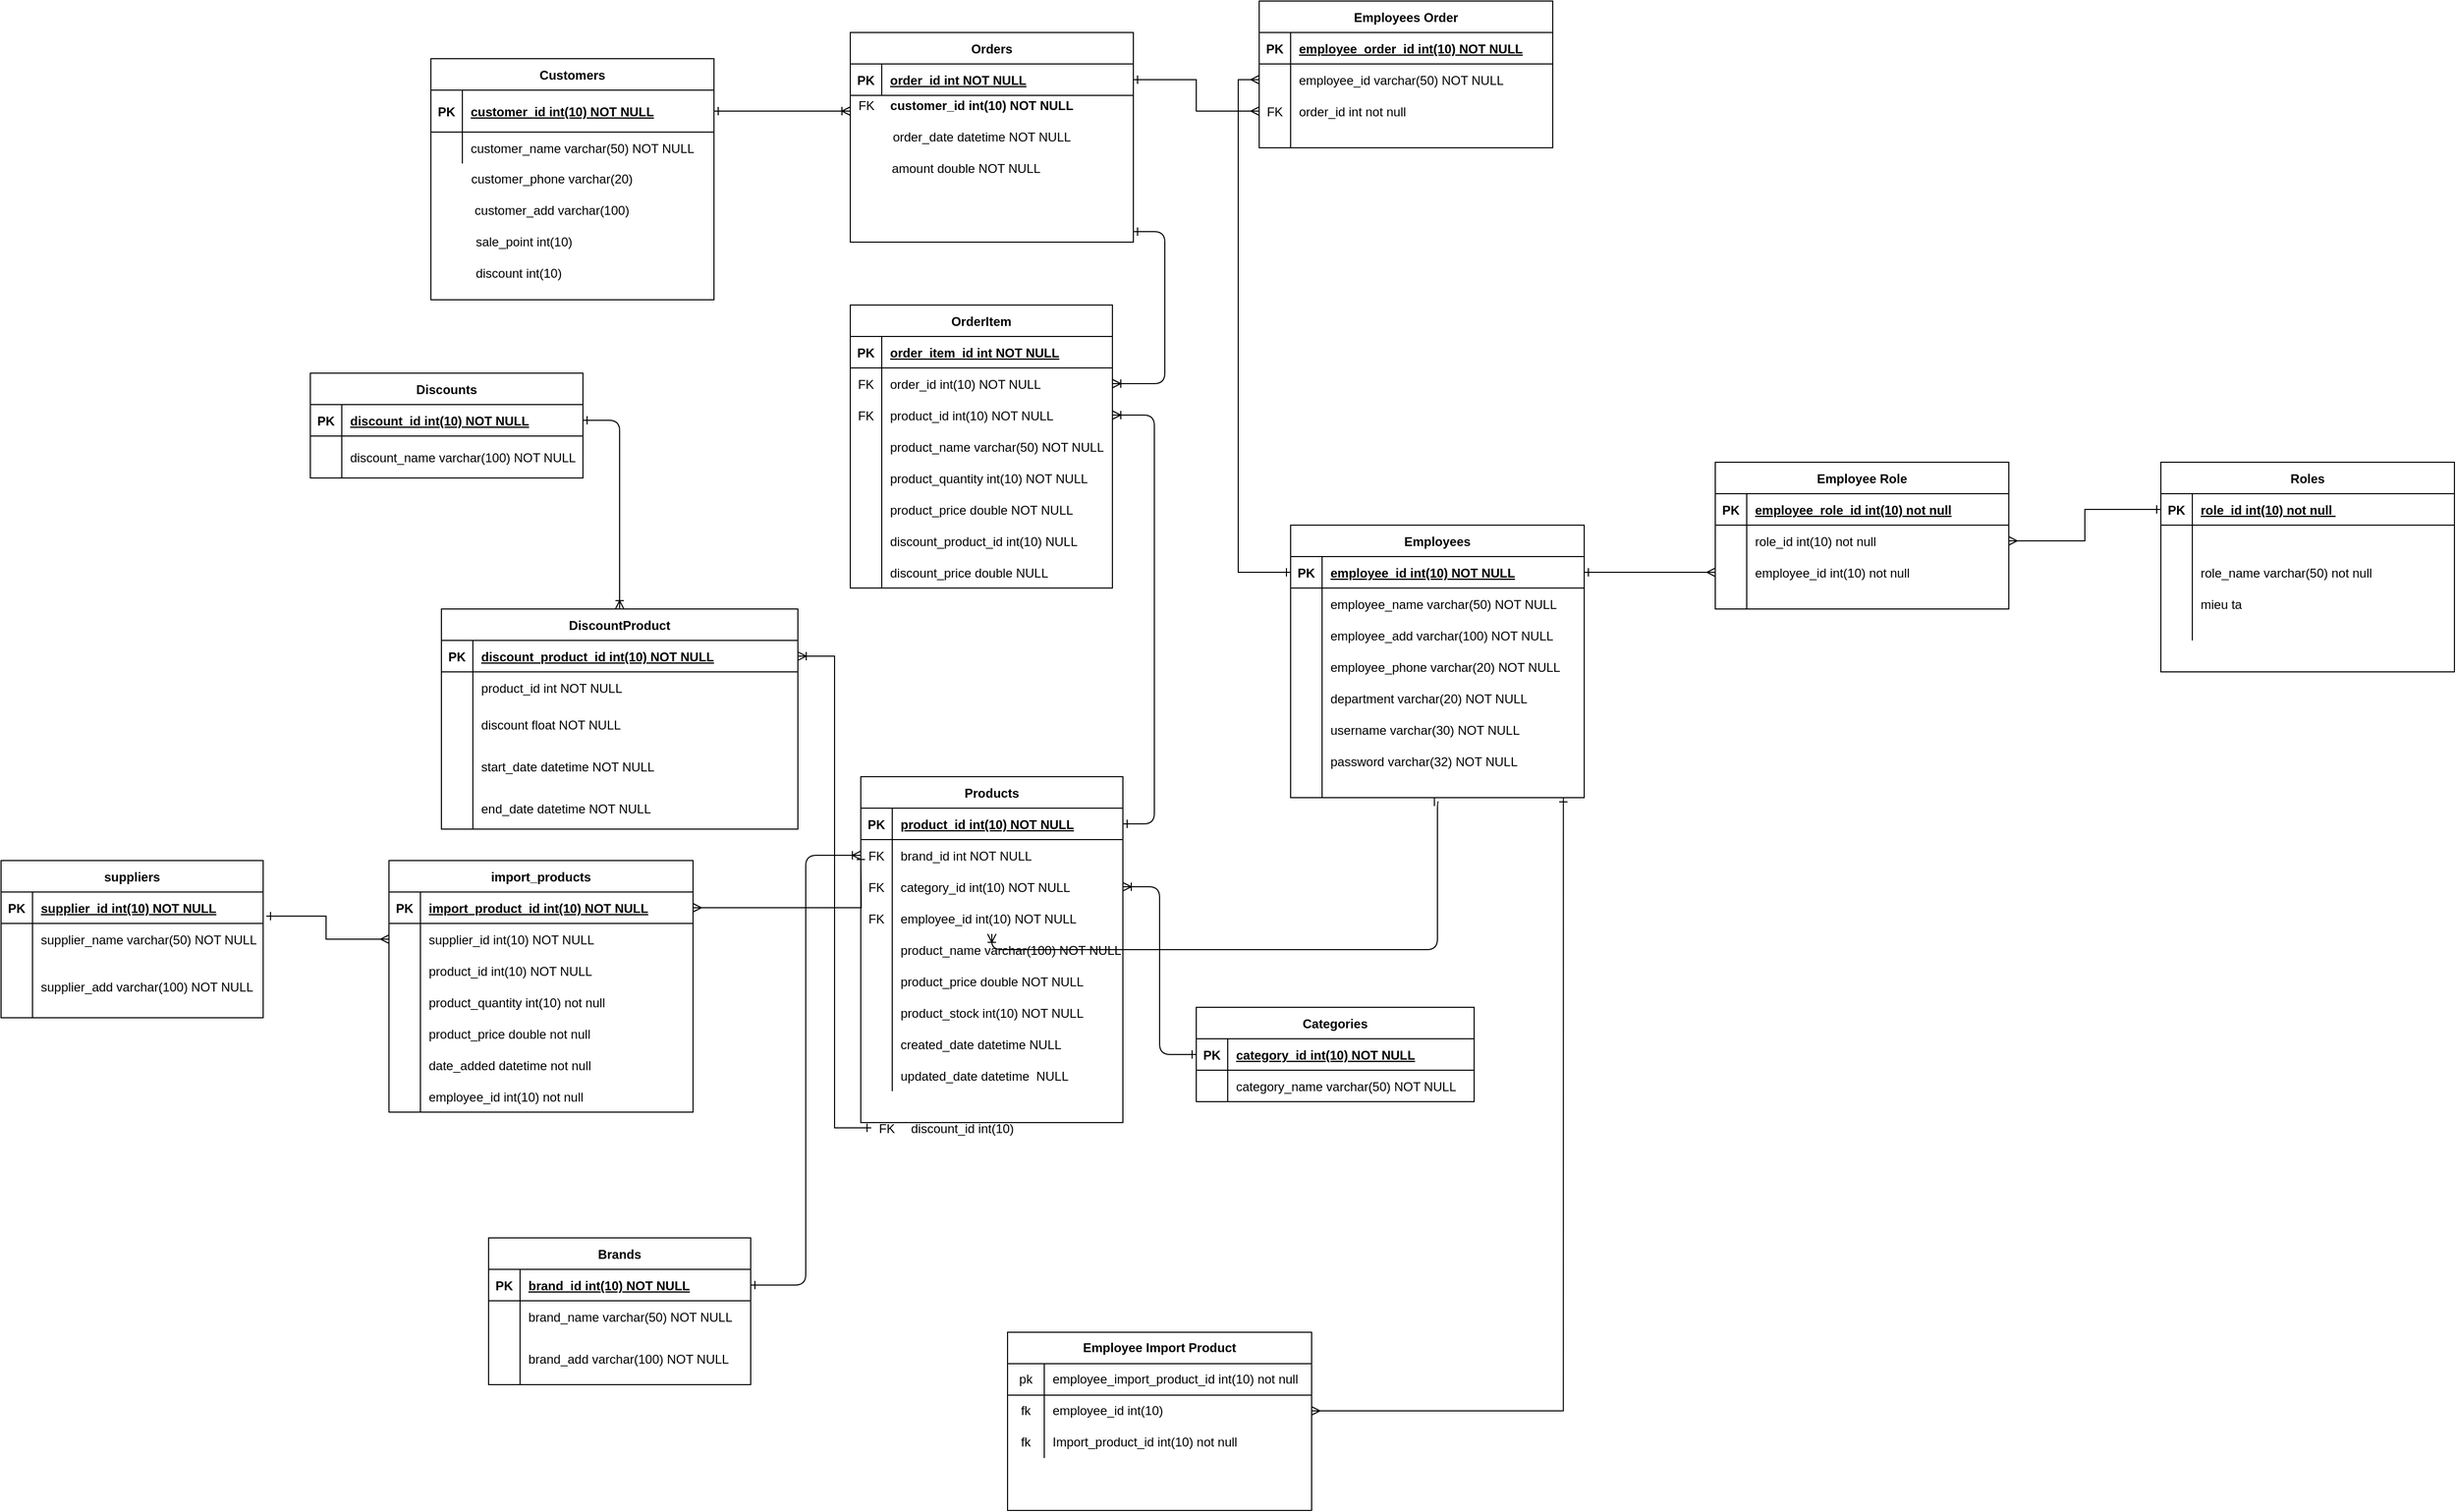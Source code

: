 <mxfile version="14.5.1" type="device"><diagram id="R2lEEEUBdFMjLlhIrx00" name="Page-1"><mxGraphModel dx="1984" dy="696" grid="1" gridSize="10" guides="1" tooltips="1" connect="1" arrows="1" fold="1" page="1" pageScale="1" pageWidth="850" pageHeight="1100" math="0" shadow="0" extFonts="Permanent Marker^https://fonts.googleapis.com/css?family=Permanent+Marker"><root><mxCell id="0"/><mxCell id="1" parent="0"/><mxCell id="C-vyLk0tnHw3VtMMgP7b-1" value="" style="edgeStyle=entityRelationEdgeStyle;endArrow=ERoneToMany;startArrow=ERone;endFill=0;startFill=0;" parent="1" source="C-vyLk0tnHw3VtMMgP7b-24" edge="1"><mxGeometry width="100" height="100" relative="1" as="geometry"><mxPoint x="340" y="720" as="sourcePoint"/><mxPoint x="450" y="195" as="targetPoint"/></mxGeometry></mxCell><mxCell id="C-vyLk0tnHw3VtMMgP7b-2" value="Orders" style="shape=table;startSize=30;container=1;collapsible=1;childLayout=tableLayout;fixedRows=1;rowLines=0;fontStyle=1;align=center;resizeLast=1;" parent="1" vertex="1"><mxGeometry x="450" y="120" width="270" height="200" as="geometry"/></mxCell><mxCell id="C-vyLk0tnHw3VtMMgP7b-3" value="" style="shape=partialRectangle;collapsible=0;dropTarget=0;pointerEvents=0;fillColor=none;points=[[0,0.5],[1,0.5]];portConstraint=eastwest;top=0;left=0;right=0;bottom=1;" parent="C-vyLk0tnHw3VtMMgP7b-2" vertex="1"><mxGeometry y="30" width="270" height="30" as="geometry"/></mxCell><mxCell id="C-vyLk0tnHw3VtMMgP7b-4" value="PK" style="shape=partialRectangle;overflow=hidden;connectable=0;fillColor=none;top=0;left=0;bottom=0;right=0;fontStyle=1;" parent="C-vyLk0tnHw3VtMMgP7b-3" vertex="1"><mxGeometry width="30" height="30" as="geometry"/></mxCell><mxCell id="C-vyLk0tnHw3VtMMgP7b-5" value="order_id int NOT NULL " style="shape=partialRectangle;overflow=hidden;connectable=0;fillColor=none;top=0;left=0;bottom=0;right=0;align=left;spacingLeft=6;fontStyle=5;" parent="C-vyLk0tnHw3VtMMgP7b-3" vertex="1"><mxGeometry x="30" width="240" height="30" as="geometry"/></mxCell><mxCell id="C-vyLk0tnHw3VtMMgP7b-13" value="OrderItem" style="shape=table;startSize=30;container=1;collapsible=1;childLayout=tableLayout;fixedRows=1;rowLines=0;fontStyle=1;align=center;resizeLast=1;" parent="1" vertex="1"><mxGeometry x="450" y="380" width="250" height="270" as="geometry"/></mxCell><mxCell id="C-vyLk0tnHw3VtMMgP7b-14" value="" style="shape=partialRectangle;collapsible=0;dropTarget=0;pointerEvents=0;fillColor=none;points=[[0,0.5],[1,0.5]];portConstraint=eastwest;top=0;left=0;right=0;bottom=1;" parent="C-vyLk0tnHw3VtMMgP7b-13" vertex="1"><mxGeometry y="30" width="250" height="30" as="geometry"/></mxCell><mxCell id="C-vyLk0tnHw3VtMMgP7b-15" value="PK" style="shape=partialRectangle;overflow=hidden;connectable=0;fillColor=none;top=0;left=0;bottom=0;right=0;fontStyle=1;" parent="C-vyLk0tnHw3VtMMgP7b-14" vertex="1"><mxGeometry width="30" height="30" as="geometry"/></mxCell><mxCell id="C-vyLk0tnHw3VtMMgP7b-16" value="order_item_id int NOT NULL " style="shape=partialRectangle;overflow=hidden;connectable=0;fillColor=none;top=0;left=0;bottom=0;right=0;align=left;spacingLeft=6;fontStyle=5;" parent="C-vyLk0tnHw3VtMMgP7b-14" vertex="1"><mxGeometry x="30" width="220" height="30" as="geometry"/></mxCell><mxCell id="C-vyLk0tnHw3VtMMgP7b-17" value="" style="shape=partialRectangle;collapsible=0;dropTarget=0;pointerEvents=0;fillColor=none;points=[[0,0.5],[1,0.5]];portConstraint=eastwest;top=0;left=0;right=0;bottom=0;" parent="C-vyLk0tnHw3VtMMgP7b-13" vertex="1"><mxGeometry y="60" width="250" height="30" as="geometry"/></mxCell><mxCell id="C-vyLk0tnHw3VtMMgP7b-18" value="FK" style="shape=partialRectangle;overflow=hidden;connectable=0;fillColor=none;top=0;left=0;bottom=0;right=0;" parent="C-vyLk0tnHw3VtMMgP7b-17" vertex="1"><mxGeometry width="30" height="30" as="geometry"/></mxCell><mxCell id="C-vyLk0tnHw3VtMMgP7b-19" value="order_id int(10) NOT NULL" style="shape=partialRectangle;overflow=hidden;connectable=0;fillColor=none;top=0;left=0;bottom=0;right=0;align=left;spacingLeft=6;" parent="C-vyLk0tnHw3VtMMgP7b-17" vertex="1"><mxGeometry x="30" width="220" height="30" as="geometry"/></mxCell><mxCell id="C-vyLk0tnHw3VtMMgP7b-20" value="" style="shape=partialRectangle;collapsible=0;dropTarget=0;pointerEvents=0;fillColor=none;points=[[0,0.5],[1,0.5]];portConstraint=eastwest;top=0;left=0;right=0;bottom=0;" parent="C-vyLk0tnHw3VtMMgP7b-13" vertex="1"><mxGeometry y="90" width="250" height="30" as="geometry"/></mxCell><mxCell id="C-vyLk0tnHw3VtMMgP7b-21" value="FK" style="shape=partialRectangle;overflow=hidden;connectable=0;fillColor=none;top=0;left=0;bottom=0;right=0;" parent="C-vyLk0tnHw3VtMMgP7b-20" vertex="1"><mxGeometry width="30" height="30" as="geometry"/></mxCell><mxCell id="C-vyLk0tnHw3VtMMgP7b-22" value="product_id int(10) NOT NULL" style="shape=partialRectangle;overflow=hidden;connectable=0;fillColor=none;top=0;left=0;bottom=0;right=0;align=left;spacingLeft=6;" parent="C-vyLk0tnHw3VtMMgP7b-20" vertex="1"><mxGeometry x="30" width="220" height="30" as="geometry"/></mxCell><mxCell id="wMYhRLvgJo-tIMHwj_1p-20" value="" style="shape=partialRectangle;collapsible=0;dropTarget=0;pointerEvents=0;fillColor=none;points=[[0,0.5],[1,0.5]];portConstraint=eastwest;top=0;left=0;right=0;bottom=0;" parent="C-vyLk0tnHw3VtMMgP7b-13" vertex="1"><mxGeometry y="120" width="250" height="30" as="geometry"/></mxCell><mxCell id="wMYhRLvgJo-tIMHwj_1p-21" value="" style="shape=partialRectangle;overflow=hidden;connectable=0;fillColor=none;top=0;left=0;bottom=0;right=0;" parent="wMYhRLvgJo-tIMHwj_1p-20" vertex="1"><mxGeometry width="30" height="30" as="geometry"/></mxCell><mxCell id="wMYhRLvgJo-tIMHwj_1p-22" value="product_name varchar(50) NOT NULL" style="shape=partialRectangle;overflow=hidden;connectable=0;fillColor=none;top=0;left=0;bottom=0;right=0;align=left;spacingLeft=6;" parent="wMYhRLvgJo-tIMHwj_1p-20" vertex="1"><mxGeometry x="30" width="220" height="30" as="geometry"/></mxCell><mxCell id="wMYhRLvgJo-tIMHwj_1p-23" value="" style="shape=partialRectangle;collapsible=0;dropTarget=0;pointerEvents=0;fillColor=none;points=[[0,0.5],[1,0.5]];portConstraint=eastwest;top=0;left=0;right=0;bottom=0;" parent="C-vyLk0tnHw3VtMMgP7b-13" vertex="1"><mxGeometry y="150" width="250" height="30" as="geometry"/></mxCell><mxCell id="wMYhRLvgJo-tIMHwj_1p-24" value="" style="shape=partialRectangle;overflow=hidden;connectable=0;fillColor=none;top=0;left=0;bottom=0;right=0;" parent="wMYhRLvgJo-tIMHwj_1p-23" vertex="1"><mxGeometry width="30" height="30" as="geometry"/></mxCell><mxCell id="wMYhRLvgJo-tIMHwj_1p-25" value="product_quantity int(10) NOT NULL" style="shape=partialRectangle;overflow=hidden;connectable=0;fillColor=none;top=0;left=0;bottom=0;right=0;align=left;spacingLeft=6;" parent="wMYhRLvgJo-tIMHwj_1p-23" vertex="1"><mxGeometry x="30" width="220" height="30" as="geometry"/></mxCell><mxCell id="wMYhRLvgJo-tIMHwj_1p-26" value="" style="shape=partialRectangle;collapsible=0;dropTarget=0;pointerEvents=0;fillColor=none;points=[[0,0.5],[1,0.5]];portConstraint=eastwest;top=0;left=0;right=0;bottom=0;" parent="C-vyLk0tnHw3VtMMgP7b-13" vertex="1"><mxGeometry y="180" width="250" height="30" as="geometry"/></mxCell><mxCell id="wMYhRLvgJo-tIMHwj_1p-27" value="" style="shape=partialRectangle;overflow=hidden;connectable=0;fillColor=none;top=0;left=0;bottom=0;right=0;" parent="wMYhRLvgJo-tIMHwj_1p-26" vertex="1"><mxGeometry width="30" height="30" as="geometry"/></mxCell><mxCell id="wMYhRLvgJo-tIMHwj_1p-28" value="product_price double NOT NULL" style="shape=partialRectangle;overflow=hidden;connectable=0;fillColor=none;top=0;left=0;bottom=0;right=0;align=left;spacingLeft=6;" parent="wMYhRLvgJo-tIMHwj_1p-26" vertex="1"><mxGeometry x="30" width="220" height="30" as="geometry"/></mxCell><mxCell id="wMYhRLvgJo-tIMHwj_1p-29" value="" style="shape=partialRectangle;collapsible=0;dropTarget=0;pointerEvents=0;fillColor=none;points=[[0,0.5],[1,0.5]];portConstraint=eastwest;top=0;left=0;right=0;bottom=0;" parent="C-vyLk0tnHw3VtMMgP7b-13" vertex="1"><mxGeometry y="210" width="250" height="30" as="geometry"/></mxCell><mxCell id="wMYhRLvgJo-tIMHwj_1p-30" value="" style="shape=partialRectangle;overflow=hidden;connectable=0;fillColor=none;top=0;left=0;bottom=0;right=0;" parent="wMYhRLvgJo-tIMHwj_1p-29" vertex="1"><mxGeometry width="30" height="30" as="geometry"/></mxCell><mxCell id="wMYhRLvgJo-tIMHwj_1p-31" value="discount_product_id int(10) NULL" style="shape=partialRectangle;overflow=hidden;connectable=0;fillColor=none;top=0;left=0;bottom=0;right=0;align=left;spacingLeft=6;" parent="wMYhRLvgJo-tIMHwj_1p-29" vertex="1"><mxGeometry x="30" width="220" height="30" as="geometry"/></mxCell><mxCell id="wMYhRLvgJo-tIMHwj_1p-32" value="" style="shape=partialRectangle;collapsible=0;dropTarget=0;pointerEvents=0;fillColor=none;points=[[0,0.5],[1,0.5]];portConstraint=eastwest;top=0;left=0;right=0;bottom=0;" parent="C-vyLk0tnHw3VtMMgP7b-13" vertex="1"><mxGeometry y="240" width="250" height="30" as="geometry"/></mxCell><mxCell id="wMYhRLvgJo-tIMHwj_1p-33" value="" style="shape=partialRectangle;overflow=hidden;connectable=0;fillColor=none;top=0;left=0;bottom=0;right=0;" parent="wMYhRLvgJo-tIMHwj_1p-32" vertex="1"><mxGeometry width="30" height="30" as="geometry"/></mxCell><mxCell id="wMYhRLvgJo-tIMHwj_1p-34" value="discount_price double NULL" style="shape=partialRectangle;overflow=hidden;connectable=0;fillColor=none;top=0;left=0;bottom=0;right=0;align=left;spacingLeft=6;" parent="wMYhRLvgJo-tIMHwj_1p-32" vertex="1"><mxGeometry x="30" width="220" height="30" as="geometry"/></mxCell><mxCell id="C-vyLk0tnHw3VtMMgP7b-23" value="Customers" style="shape=table;startSize=30;container=1;collapsible=1;childLayout=tableLayout;fixedRows=1;rowLines=0;fontStyle=1;align=center;resizeLast=1;" parent="1" vertex="1"><mxGeometry x="50" y="145" width="270" height="230" as="geometry"/></mxCell><mxCell id="C-vyLk0tnHw3VtMMgP7b-24" value="" style="shape=partialRectangle;collapsible=0;dropTarget=0;pointerEvents=0;fillColor=none;points=[[0,0.5],[1,0.5]];portConstraint=eastwest;top=0;left=0;right=0;bottom=1;" parent="C-vyLk0tnHw3VtMMgP7b-23" vertex="1"><mxGeometry y="30" width="270" height="40" as="geometry"/></mxCell><mxCell id="C-vyLk0tnHw3VtMMgP7b-25" value="PK" style="shape=partialRectangle;overflow=hidden;connectable=0;fillColor=none;top=0;left=0;bottom=0;right=0;fontStyle=1;" parent="C-vyLk0tnHw3VtMMgP7b-24" vertex="1"><mxGeometry width="30" height="40" as="geometry"/></mxCell><mxCell id="C-vyLk0tnHw3VtMMgP7b-26" value="customer_id int(10) NOT NULL " style="shape=partialRectangle;overflow=hidden;connectable=0;fillColor=none;top=0;left=0;bottom=0;right=0;align=left;spacingLeft=6;fontStyle=5;" parent="C-vyLk0tnHw3VtMMgP7b-24" vertex="1"><mxGeometry x="30" width="240" height="40" as="geometry"/></mxCell><mxCell id="C-vyLk0tnHw3VtMMgP7b-27" value="" style="shape=partialRectangle;collapsible=0;dropTarget=0;pointerEvents=0;fillColor=none;points=[[0,0.5],[1,0.5]];portConstraint=eastwest;top=0;left=0;right=0;bottom=0;" parent="C-vyLk0tnHw3VtMMgP7b-23" vertex="1"><mxGeometry y="70" width="270" height="30" as="geometry"/></mxCell><mxCell id="C-vyLk0tnHw3VtMMgP7b-28" value="" style="shape=partialRectangle;overflow=hidden;connectable=0;fillColor=none;top=0;left=0;bottom=0;right=0;" parent="C-vyLk0tnHw3VtMMgP7b-27" vertex="1"><mxGeometry width="30" height="30" as="geometry"/></mxCell><mxCell id="C-vyLk0tnHw3VtMMgP7b-29" value="customer_name varchar(50) NOT NULL" style="shape=partialRectangle;overflow=hidden;connectable=0;fillColor=none;top=0;left=0;bottom=0;right=0;align=left;spacingLeft=6;" parent="C-vyLk0tnHw3VtMMgP7b-27" vertex="1"><mxGeometry x="30" width="240" height="30" as="geometry"/></mxCell><mxCell id="wMYhRLvgJo-tIMHwj_1p-1" value="customer_phone varchar(20)" style="text;html=1;align=center;verticalAlign=middle;resizable=0;points=[];autosize=1;strokeColor=none;" parent="1" vertex="1"><mxGeometry x="80" y="250" width="170" height="20" as="geometry"/></mxCell><mxCell id="wMYhRLvgJo-tIMHwj_1p-2" value="customer_add varchar(100)" style="text;html=1;align=center;verticalAlign=middle;resizable=0;points=[];autosize=1;strokeColor=none;" parent="1" vertex="1"><mxGeometry x="85" y="280" width="160" height="20" as="geometry"/></mxCell><mxCell id="wMYhRLvgJo-tIMHwj_1p-3" value="sale_point int(10)&amp;nbsp;" style="text;html=1;align=center;verticalAlign=middle;resizable=0;points=[];autosize=1;strokeColor=none;" parent="1" vertex="1"><mxGeometry x="85" y="310" width="110" height="20" as="geometry"/></mxCell><mxCell id="wMYhRLvgJo-tIMHwj_1p-4" value="discount int(10)&amp;nbsp;" style="text;html=1;align=center;verticalAlign=middle;resizable=0;points=[];autosize=1;strokeColor=none;" parent="1" vertex="1"><mxGeometry x="85" y="340" width="100" height="20" as="geometry"/></mxCell><mxCell id="wMYhRLvgJo-tIMHwj_1p-6" value="&lt;span style=&quot;font-weight: 700 ; text-align: left&quot;&gt;customer_id int(10) NOT NULL&lt;/span&gt;" style="text;html=1;align=center;verticalAlign=middle;resizable=0;points=[];autosize=1;strokeColor=none;" parent="1" vertex="1"><mxGeometry x="480" y="180" width="190" height="20" as="geometry"/></mxCell><mxCell id="wMYhRLvgJo-tIMHwj_1p-12" value="order_date datetime NOT NULL" style="text;html=1;align=center;verticalAlign=middle;resizable=0;points=[];autosize=1;strokeColor=none;" parent="1" vertex="1"><mxGeometry x="480" y="210" width="190" height="20" as="geometry"/></mxCell><mxCell id="wMYhRLvgJo-tIMHwj_1p-13" value="amount double NOT NULL" style="text;html=1;align=center;verticalAlign=middle;resizable=0;points=[];autosize=1;strokeColor=none;" parent="1" vertex="1"><mxGeometry x="480" y="240" width="160" height="20" as="geometry"/></mxCell><mxCell id="wMYhRLvgJo-tIMHwj_1p-19" style="edgeStyle=orthogonalEdgeStyle;curved=0;rounded=1;sketch=0;orthogonalLoop=1;jettySize=auto;html=1;entryX=1;entryY=0.5;entryDx=0;entryDy=0;endArrow=ERoneToMany;endFill=0;startArrow=ERone;startFill=0;" parent="1" target="C-vyLk0tnHw3VtMMgP7b-17" edge="1"><mxGeometry relative="1" as="geometry"><Array as="points"><mxPoint x="750" y="310"/><mxPoint x="750" y="455"/></Array><mxPoint x="720" y="310" as="sourcePoint"/></mxGeometry></mxCell><mxCell id="wMYhRLvgJo-tIMHwj_1p-40" value="Products" style="shape=table;startSize=30;container=1;collapsible=1;childLayout=tableLayout;fixedRows=1;rowLines=0;fontStyle=1;align=center;resizeLast=1;" parent="1" vertex="1"><mxGeometry x="460" y="830" width="250" height="330" as="geometry"/></mxCell><mxCell id="wMYhRLvgJo-tIMHwj_1p-41" value="" style="shape=partialRectangle;collapsible=0;dropTarget=0;pointerEvents=0;fillColor=none;points=[[0,0.5],[1,0.5]];portConstraint=eastwest;top=0;left=0;right=0;bottom=1;" parent="wMYhRLvgJo-tIMHwj_1p-40" vertex="1"><mxGeometry y="30" width="250" height="30" as="geometry"/></mxCell><mxCell id="wMYhRLvgJo-tIMHwj_1p-42" value="PK" style="shape=partialRectangle;overflow=hidden;connectable=0;fillColor=none;top=0;left=0;bottom=0;right=0;fontStyle=1;" parent="wMYhRLvgJo-tIMHwj_1p-41" vertex="1"><mxGeometry width="30" height="30" as="geometry"/></mxCell><mxCell id="wMYhRLvgJo-tIMHwj_1p-43" value="product_id int(10) NOT NULL" style="shape=partialRectangle;overflow=hidden;connectable=0;fillColor=none;top=0;left=0;bottom=0;right=0;align=left;spacingLeft=6;fontStyle=5;" parent="wMYhRLvgJo-tIMHwj_1p-41" vertex="1"><mxGeometry x="30" width="220" height="30" as="geometry"/></mxCell><mxCell id="wMYhRLvgJo-tIMHwj_1p-143" value="" style="shape=partialRectangle;collapsible=0;dropTarget=0;pointerEvents=0;fillColor=none;points=[[0,0.5],[1,0.5]];portConstraint=eastwest;top=0;left=0;right=0;bottom=0;" parent="wMYhRLvgJo-tIMHwj_1p-40" vertex="1"><mxGeometry y="60" width="250" height="30" as="geometry"/></mxCell><mxCell id="wMYhRLvgJo-tIMHwj_1p-144" value="FK" style="shape=partialRectangle;overflow=hidden;connectable=0;fillColor=none;top=0;left=0;bottom=0;right=0;" parent="wMYhRLvgJo-tIMHwj_1p-143" vertex="1"><mxGeometry width="30" height="30" as="geometry"/></mxCell><mxCell id="wMYhRLvgJo-tIMHwj_1p-145" value="brand_id int NOT NULL" style="shape=partialRectangle;overflow=hidden;connectable=0;fillColor=none;top=0;left=0;bottom=0;right=0;align=left;spacingLeft=6;" parent="wMYhRLvgJo-tIMHwj_1p-143" vertex="1"><mxGeometry x="30" width="220" height="30" as="geometry"/></mxCell><mxCell id="wMYhRLvgJo-tIMHwj_1p-50" value="" style="shape=partialRectangle;collapsible=0;dropTarget=0;pointerEvents=0;fillColor=none;points=[[0,0.5],[1,0.5]];portConstraint=eastwest;top=0;left=0;right=0;bottom=0;" parent="wMYhRLvgJo-tIMHwj_1p-40" vertex="1"><mxGeometry y="90" width="250" height="30" as="geometry"/></mxCell><mxCell id="wMYhRLvgJo-tIMHwj_1p-51" value="FK" style="shape=partialRectangle;overflow=hidden;connectable=0;fillColor=none;top=0;left=0;bottom=0;right=0;" parent="wMYhRLvgJo-tIMHwj_1p-50" vertex="1"><mxGeometry width="30" height="30" as="geometry"/></mxCell><mxCell id="wMYhRLvgJo-tIMHwj_1p-52" value="category_id int(10) NOT NULL" style="shape=partialRectangle;overflow=hidden;connectable=0;fillColor=none;top=0;left=0;bottom=0;right=0;align=left;spacingLeft=6;" parent="wMYhRLvgJo-tIMHwj_1p-50" vertex="1"><mxGeometry x="30" width="220" height="30" as="geometry"/></mxCell><mxCell id="wMYhRLvgJo-tIMHwj_1p-53" value="" style="shape=partialRectangle;collapsible=0;dropTarget=0;pointerEvents=0;fillColor=none;points=[[0,0.5],[1,0.5]];portConstraint=eastwest;top=0;left=0;right=0;bottom=0;" parent="wMYhRLvgJo-tIMHwj_1p-40" vertex="1"><mxGeometry y="120" width="250" height="30" as="geometry"/></mxCell><mxCell id="wMYhRLvgJo-tIMHwj_1p-54" value="FK" style="shape=partialRectangle;overflow=hidden;connectable=0;fillColor=none;top=0;left=0;bottom=0;right=0;" parent="wMYhRLvgJo-tIMHwj_1p-53" vertex="1"><mxGeometry width="30" height="30" as="geometry"/></mxCell><mxCell id="wMYhRLvgJo-tIMHwj_1p-55" value="employee_id int(10) NOT NULL" style="shape=partialRectangle;overflow=hidden;connectable=0;fillColor=none;top=0;left=0;bottom=0;right=0;align=left;spacingLeft=6;" parent="wMYhRLvgJo-tIMHwj_1p-53" vertex="1"><mxGeometry x="30" width="220" height="30" as="geometry"/></mxCell><mxCell id="wMYhRLvgJo-tIMHwj_1p-56" value="" style="shape=partialRectangle;collapsible=0;dropTarget=0;pointerEvents=0;fillColor=none;points=[[0,0.5],[1,0.5]];portConstraint=eastwest;top=0;left=0;right=0;bottom=0;" parent="wMYhRLvgJo-tIMHwj_1p-40" vertex="1"><mxGeometry y="150" width="250" height="30" as="geometry"/></mxCell><mxCell id="wMYhRLvgJo-tIMHwj_1p-57" value="" style="shape=partialRectangle;overflow=hidden;connectable=0;fillColor=none;top=0;left=0;bottom=0;right=0;" parent="wMYhRLvgJo-tIMHwj_1p-56" vertex="1"><mxGeometry width="30" height="30" as="geometry"/></mxCell><mxCell id="wMYhRLvgJo-tIMHwj_1p-58" value="product_name varchar(100) NOT NULL" style="shape=partialRectangle;overflow=hidden;connectable=0;fillColor=none;top=0;left=0;bottom=0;right=0;align=left;spacingLeft=6;" parent="wMYhRLvgJo-tIMHwj_1p-56" vertex="1"><mxGeometry x="30" width="220" height="30" as="geometry"/></mxCell><mxCell id="wMYhRLvgJo-tIMHwj_1p-65" value="" style="shape=partialRectangle;collapsible=0;dropTarget=0;pointerEvents=0;fillColor=none;points=[[0,0.5],[1,0.5]];portConstraint=eastwest;top=0;left=0;right=0;bottom=0;" parent="wMYhRLvgJo-tIMHwj_1p-40" vertex="1"><mxGeometry y="180" width="250" height="30" as="geometry"/></mxCell><mxCell id="wMYhRLvgJo-tIMHwj_1p-66" value="" style="shape=partialRectangle;overflow=hidden;connectable=0;fillColor=none;top=0;left=0;bottom=0;right=0;" parent="wMYhRLvgJo-tIMHwj_1p-65" vertex="1"><mxGeometry width="30" height="30" as="geometry"/></mxCell><mxCell id="wMYhRLvgJo-tIMHwj_1p-67" value="product_price double NOT NULL" style="shape=partialRectangle;overflow=hidden;connectable=0;fillColor=none;top=0;left=0;bottom=0;right=0;align=left;spacingLeft=6;" parent="wMYhRLvgJo-tIMHwj_1p-65" vertex="1"><mxGeometry x="30" width="220" height="30" as="geometry"/></mxCell><mxCell id="wMYhRLvgJo-tIMHwj_1p-68" value="" style="shape=partialRectangle;collapsible=0;dropTarget=0;pointerEvents=0;fillColor=none;points=[[0,0.5],[1,0.5]];portConstraint=eastwest;top=0;left=0;right=0;bottom=0;" parent="wMYhRLvgJo-tIMHwj_1p-40" vertex="1"><mxGeometry y="210" width="250" height="30" as="geometry"/></mxCell><mxCell id="wMYhRLvgJo-tIMHwj_1p-69" value="" style="shape=partialRectangle;overflow=hidden;connectable=0;fillColor=none;top=0;left=0;bottom=0;right=0;" parent="wMYhRLvgJo-tIMHwj_1p-68" vertex="1"><mxGeometry width="30" height="30" as="geometry"/></mxCell><mxCell id="wMYhRLvgJo-tIMHwj_1p-70" value="product_stock int(10) NOT NULL" style="shape=partialRectangle;overflow=hidden;connectable=0;fillColor=none;top=0;left=0;bottom=0;right=0;align=left;spacingLeft=6;" parent="wMYhRLvgJo-tIMHwj_1p-68" vertex="1"><mxGeometry x="30" width="220" height="30" as="geometry"/></mxCell><mxCell id="wMYhRLvgJo-tIMHwj_1p-59" value="" style="shape=partialRectangle;collapsible=0;dropTarget=0;pointerEvents=0;fillColor=none;points=[[0,0.5],[1,0.5]];portConstraint=eastwest;top=0;left=0;right=0;bottom=0;" parent="wMYhRLvgJo-tIMHwj_1p-40" vertex="1"><mxGeometry y="240" width="250" height="30" as="geometry"/></mxCell><mxCell id="wMYhRLvgJo-tIMHwj_1p-60" value="" style="shape=partialRectangle;overflow=hidden;connectable=0;fillColor=none;top=0;left=0;bottom=0;right=0;" parent="wMYhRLvgJo-tIMHwj_1p-59" vertex="1"><mxGeometry width="30" height="30" as="geometry"/></mxCell><mxCell id="wMYhRLvgJo-tIMHwj_1p-61" value="created_date datetime NULL" style="shape=partialRectangle;overflow=hidden;connectable=0;fillColor=none;top=0;left=0;bottom=0;right=0;align=left;spacingLeft=6;" parent="wMYhRLvgJo-tIMHwj_1p-59" vertex="1"><mxGeometry x="30" width="220" height="30" as="geometry"/></mxCell><mxCell id="wMYhRLvgJo-tIMHwj_1p-71" value="" style="shape=partialRectangle;collapsible=0;dropTarget=0;pointerEvents=0;fillColor=none;points=[[0,0.5],[1,0.5]];portConstraint=eastwest;top=0;left=0;right=0;bottom=0;" parent="wMYhRLvgJo-tIMHwj_1p-40" vertex="1"><mxGeometry y="270" width="250" height="30" as="geometry"/></mxCell><mxCell id="wMYhRLvgJo-tIMHwj_1p-72" value="" style="shape=partialRectangle;overflow=hidden;connectable=0;fillColor=none;top=0;left=0;bottom=0;right=0;" parent="wMYhRLvgJo-tIMHwj_1p-71" vertex="1"><mxGeometry width="30" height="30" as="geometry"/></mxCell><mxCell id="wMYhRLvgJo-tIMHwj_1p-73" value="updated_date datetime  NULL" style="shape=partialRectangle;overflow=hidden;connectable=0;fillColor=none;top=0;left=0;bottom=0;right=0;align=left;spacingLeft=6;" parent="wMYhRLvgJo-tIMHwj_1p-71" vertex="1"><mxGeometry x="30" width="220" height="30" as="geometry"/></mxCell><mxCell id="xn0HwMdjkxPkIWYt2C5J-26" style="edgeStyle=orthogonalEdgeStyle;rounded=0;orthogonalLoop=1;jettySize=auto;html=1;entryX=0;entryY=0.5;entryDx=0;entryDy=0;startArrow=ERmany;startFill=0;endArrow=ERone;endFill=0;exitX=0;exitY=0.5;exitDx=0;exitDy=0;" parent="1" source="wMYhRLvgJo-tIMHwj_1p-78" target="xn0HwMdjkxPkIWYt2C5J-2" edge="1"><mxGeometry relative="1" as="geometry"/></mxCell><mxCell id="wMYhRLvgJo-tIMHwj_1p-74" value="Employees Order" style="shape=table;startSize=30;container=1;collapsible=1;childLayout=tableLayout;fixedRows=1;rowLines=0;fontStyle=1;align=center;resizeLast=1;" parent="1" vertex="1"><mxGeometry x="840" y="90" width="280" height="140" as="geometry"/></mxCell><mxCell id="wMYhRLvgJo-tIMHwj_1p-75" value="" style="shape=partialRectangle;collapsible=0;dropTarget=0;pointerEvents=0;fillColor=none;points=[[0,0.5],[1,0.5]];portConstraint=eastwest;top=0;left=0;right=0;bottom=1;" parent="wMYhRLvgJo-tIMHwj_1p-74" vertex="1"><mxGeometry y="30" width="280" height="30" as="geometry"/></mxCell><mxCell id="wMYhRLvgJo-tIMHwj_1p-76" value="PK" style="shape=partialRectangle;overflow=hidden;connectable=0;fillColor=none;top=0;left=0;bottom=0;right=0;fontStyle=1;" parent="wMYhRLvgJo-tIMHwj_1p-75" vertex="1"><mxGeometry width="30" height="30" as="geometry"/></mxCell><mxCell id="wMYhRLvgJo-tIMHwj_1p-77" value="employee_order_id int(10) NOT NULL" style="shape=partialRectangle;overflow=hidden;connectable=0;fillColor=none;top=0;left=0;bottom=0;right=0;align=left;spacingLeft=6;fontStyle=5;" parent="wMYhRLvgJo-tIMHwj_1p-75" vertex="1"><mxGeometry x="30" width="250" height="30" as="geometry"/></mxCell><mxCell id="wMYhRLvgJo-tIMHwj_1p-78" value="" style="shape=partialRectangle;collapsible=0;dropTarget=0;pointerEvents=0;fillColor=none;points=[[0,0.5],[1,0.5]];portConstraint=eastwest;top=0;left=0;right=0;bottom=0;" parent="wMYhRLvgJo-tIMHwj_1p-74" vertex="1"><mxGeometry y="60" width="280" height="30" as="geometry"/></mxCell><mxCell id="wMYhRLvgJo-tIMHwj_1p-79" value="" style="shape=partialRectangle;overflow=hidden;connectable=0;fillColor=none;top=0;left=0;bottom=0;right=0;" parent="wMYhRLvgJo-tIMHwj_1p-78" vertex="1"><mxGeometry width="30" height="30" as="geometry"/></mxCell><mxCell id="wMYhRLvgJo-tIMHwj_1p-80" value="employee_id varchar(50) NOT NULL" style="shape=partialRectangle;overflow=hidden;connectable=0;fillColor=none;top=0;left=0;bottom=0;right=0;align=left;spacingLeft=6;" parent="wMYhRLvgJo-tIMHwj_1p-78" vertex="1"><mxGeometry x="30" width="250" height="30" as="geometry"/></mxCell><mxCell id="xn0HwMdjkxPkIWYt2C5J-98" value="" style="shape=partialRectangle;collapsible=0;dropTarget=0;pointerEvents=0;fillColor=none;points=[[0,0.5],[1,0.5]];portConstraint=eastwest;top=0;left=0;right=0;bottom=0;" parent="wMYhRLvgJo-tIMHwj_1p-74" vertex="1"><mxGeometry y="90" width="280" height="30" as="geometry"/></mxCell><mxCell id="xn0HwMdjkxPkIWYt2C5J-99" value="FK" style="shape=partialRectangle;overflow=hidden;connectable=0;fillColor=none;top=0;left=0;bottom=0;right=0;" parent="xn0HwMdjkxPkIWYt2C5J-98" vertex="1"><mxGeometry width="30" height="30" as="geometry"/></mxCell><mxCell id="xn0HwMdjkxPkIWYt2C5J-100" value="order_id int not null" style="shape=partialRectangle;overflow=hidden;connectable=0;fillColor=none;top=0;left=0;bottom=0;right=0;align=left;spacingLeft=6;" parent="xn0HwMdjkxPkIWYt2C5J-98" vertex="1"><mxGeometry x="30" width="250" height="30" as="geometry"/></mxCell><mxCell id="wMYhRLvgJo-tIMHwj_1p-96" value="" style="shape=partialRectangle;collapsible=0;dropTarget=0;pointerEvents=0;fillColor=none;points=[[0,0.5],[1,0.5]];portConstraint=eastwest;top=0;left=0;right=0;bottom=0;" parent="wMYhRLvgJo-tIMHwj_1p-74" vertex="1"><mxGeometry y="120" width="280" height="20" as="geometry"/></mxCell><mxCell id="wMYhRLvgJo-tIMHwj_1p-97" value="" style="shape=partialRectangle;overflow=hidden;connectable=0;fillColor=none;top=0;left=0;bottom=0;right=0;" parent="wMYhRLvgJo-tIMHwj_1p-96" vertex="1"><mxGeometry width="30" height="20" as="geometry"/></mxCell><mxCell id="wMYhRLvgJo-tIMHwj_1p-98" value="" style="shape=partialRectangle;overflow=hidden;connectable=0;fillColor=none;top=0;left=0;bottom=0;right=0;align=left;spacingLeft=6;" parent="wMYhRLvgJo-tIMHwj_1p-96" vertex="1"><mxGeometry x="30" width="250" height="20" as="geometry"/></mxCell><mxCell id="wMYhRLvgJo-tIMHwj_1p-106" style="edgeStyle=orthogonalEdgeStyle;curved=0;rounded=1;sketch=0;orthogonalLoop=1;jettySize=auto;html=1;entryX=1;entryY=0.5;entryDx=0;entryDy=0;endArrow=ERoneToMany;endFill=0;startArrow=ERone;startFill=0;exitX=1;exitY=0.5;exitDx=0;exitDy=0;" parent="1" source="wMYhRLvgJo-tIMHwj_1p-41" target="C-vyLk0tnHw3VtMMgP7b-20" edge="1"><mxGeometry relative="1" as="geometry"><mxPoint x="710" y="865" as="sourcePoint"/><Array as="points"><mxPoint x="740" y="875"/><mxPoint x="740" y="485"/></Array></mxGeometry></mxCell><mxCell id="wMYhRLvgJo-tIMHwj_1p-110" value="FK" style="text;html=1;align=center;verticalAlign=middle;resizable=0;points=[];autosize=1;strokeColor=none;" parent="1" vertex="1"><mxGeometry x="450" y="180" width="30" height="20" as="geometry"/></mxCell><mxCell id="wMYhRLvgJo-tIMHwj_1p-111" style="edgeStyle=orthogonalEdgeStyle;curved=0;rounded=1;sketch=0;orthogonalLoop=1;jettySize=auto;html=1;startArrow=ERone;startFill=0;endArrow=ERoneToMany;endFill=0;exitX=0.504;exitY=1.2;exitDx=0;exitDy=0;exitPerimeter=0;" parent="1" source="xn0HwMdjkxPkIWYt2C5J-23" target="wMYhRLvgJo-tIMHwj_1p-53" edge="1"><mxGeometry relative="1" as="geometry"><Array as="points"><mxPoint x="1010" y="854"/><mxPoint x="1010" y="995"/></Array></mxGeometry></mxCell><mxCell id="wMYhRLvgJo-tIMHwj_1p-112" value="Brands" style="shape=table;startSize=30;container=1;collapsible=1;childLayout=tableLayout;fixedRows=1;rowLines=0;fontStyle=1;align=center;resizeLast=1;" parent="1" vertex="1"><mxGeometry x="105" y="1270" width="250" height="140" as="geometry"/></mxCell><mxCell id="wMYhRLvgJo-tIMHwj_1p-113" value="" style="shape=partialRectangle;collapsible=0;dropTarget=0;pointerEvents=0;fillColor=none;points=[[0,0.5],[1,0.5]];portConstraint=eastwest;top=0;left=0;right=0;bottom=1;" parent="wMYhRLvgJo-tIMHwj_1p-112" vertex="1"><mxGeometry y="30" width="250" height="30" as="geometry"/></mxCell><mxCell id="wMYhRLvgJo-tIMHwj_1p-114" value="PK" style="shape=partialRectangle;overflow=hidden;connectable=0;fillColor=none;top=0;left=0;bottom=0;right=0;fontStyle=1;" parent="wMYhRLvgJo-tIMHwj_1p-113" vertex="1"><mxGeometry width="30" height="30" as="geometry"/></mxCell><mxCell id="wMYhRLvgJo-tIMHwj_1p-115" value="brand_id int(10) NOT NULL" style="shape=partialRectangle;overflow=hidden;connectable=0;fillColor=none;top=0;left=0;bottom=0;right=0;align=left;spacingLeft=6;fontStyle=5;" parent="wMYhRLvgJo-tIMHwj_1p-113" vertex="1"><mxGeometry x="30" width="220" height="30" as="geometry"/></mxCell><mxCell id="wMYhRLvgJo-tIMHwj_1p-116" value="" style="shape=partialRectangle;collapsible=0;dropTarget=0;pointerEvents=0;fillColor=none;points=[[0,0.5],[1,0.5]];portConstraint=eastwest;top=0;left=0;right=0;bottom=0;" parent="wMYhRLvgJo-tIMHwj_1p-112" vertex="1"><mxGeometry y="60" width="250" height="30" as="geometry"/></mxCell><mxCell id="wMYhRLvgJo-tIMHwj_1p-117" value="" style="shape=partialRectangle;overflow=hidden;connectable=0;fillColor=none;top=0;left=0;bottom=0;right=0;" parent="wMYhRLvgJo-tIMHwj_1p-116" vertex="1"><mxGeometry width="30" height="30" as="geometry"/></mxCell><mxCell id="wMYhRLvgJo-tIMHwj_1p-118" value="brand_name varchar(50) NOT NULL" style="shape=partialRectangle;overflow=hidden;connectable=0;fillColor=none;top=0;left=0;bottom=0;right=0;align=left;spacingLeft=6;" parent="wMYhRLvgJo-tIMHwj_1p-116" vertex="1"><mxGeometry x="30" width="220" height="30" as="geometry"/></mxCell><mxCell id="wMYhRLvgJo-tIMHwj_1p-119" value="" style="shape=partialRectangle;collapsible=0;dropTarget=0;pointerEvents=0;fillColor=none;points=[[0,0.5],[1,0.5]];portConstraint=eastwest;top=0;left=0;right=0;bottom=0;" parent="wMYhRLvgJo-tIMHwj_1p-112" vertex="1"><mxGeometry y="90" width="250" height="50" as="geometry"/></mxCell><mxCell id="wMYhRLvgJo-tIMHwj_1p-120" value="" style="shape=partialRectangle;overflow=hidden;connectable=0;fillColor=none;top=0;left=0;bottom=0;right=0;" parent="wMYhRLvgJo-tIMHwj_1p-119" vertex="1"><mxGeometry width="30" height="50" as="geometry"/></mxCell><mxCell id="wMYhRLvgJo-tIMHwj_1p-121" value="brand_add varchar(100) NOT NULL" style="shape=partialRectangle;overflow=hidden;connectable=0;fillColor=none;top=0;left=0;bottom=0;right=0;align=left;spacingLeft=6;" parent="wMYhRLvgJo-tIMHwj_1p-119" vertex="1"><mxGeometry x="30" width="220" height="50" as="geometry"/></mxCell><mxCell id="wMYhRLvgJo-tIMHwj_1p-146" style="edgeStyle=orthogonalEdgeStyle;curved=0;rounded=1;sketch=0;orthogonalLoop=1;jettySize=auto;html=1;entryX=0;entryY=0.5;entryDx=0;entryDy=0;startArrow=ERone;startFill=0;endArrow=ERoneToMany;endFill=0;" parent="1" source="wMYhRLvgJo-tIMHwj_1p-113" target="wMYhRLvgJo-tIMHwj_1p-143" edge="1"><mxGeometry relative="1" as="geometry"/></mxCell><mxCell id="wMYhRLvgJo-tIMHwj_1p-147" value="import_products" style="shape=table;startSize=30;container=1;collapsible=1;childLayout=tableLayout;fixedRows=1;rowLines=0;fontStyle=1;align=center;resizeLast=1;" parent="1" vertex="1"><mxGeometry x="10" y="910" width="290" height="240" as="geometry"/></mxCell><mxCell id="wMYhRLvgJo-tIMHwj_1p-148" value="" style="shape=partialRectangle;collapsible=0;dropTarget=0;pointerEvents=0;fillColor=none;points=[[0,0.5],[1,0.5]];portConstraint=eastwest;top=0;left=0;right=0;bottom=1;" parent="wMYhRLvgJo-tIMHwj_1p-147" vertex="1"><mxGeometry y="30" width="290" height="30" as="geometry"/></mxCell><mxCell id="wMYhRLvgJo-tIMHwj_1p-149" value="PK" style="shape=partialRectangle;overflow=hidden;connectable=0;fillColor=none;top=0;left=0;bottom=0;right=0;fontStyle=1;" parent="wMYhRLvgJo-tIMHwj_1p-148" vertex="1"><mxGeometry width="30" height="30" as="geometry"/></mxCell><mxCell id="wMYhRLvgJo-tIMHwj_1p-150" value="import_product_id int(10) NOT NULL" style="shape=partialRectangle;overflow=hidden;connectable=0;fillColor=none;top=0;left=0;bottom=0;right=0;align=left;spacingLeft=6;fontStyle=5;" parent="wMYhRLvgJo-tIMHwj_1p-148" vertex="1"><mxGeometry x="30" width="260" height="30" as="geometry"/></mxCell><mxCell id="wMYhRLvgJo-tIMHwj_1p-151" value="" style="shape=partialRectangle;collapsible=0;dropTarget=0;pointerEvents=0;fillColor=none;points=[[0,0.5],[1,0.5]];portConstraint=eastwest;top=0;left=0;right=0;bottom=0;" parent="wMYhRLvgJo-tIMHwj_1p-147" vertex="1"><mxGeometry y="60" width="290" height="30" as="geometry"/></mxCell><mxCell id="wMYhRLvgJo-tIMHwj_1p-152" value="" style="shape=partialRectangle;overflow=hidden;connectable=0;fillColor=none;top=0;left=0;bottom=0;right=0;" parent="wMYhRLvgJo-tIMHwj_1p-151" vertex="1"><mxGeometry width="30" height="30" as="geometry"/></mxCell><mxCell id="wMYhRLvgJo-tIMHwj_1p-153" value="supplier_id int(10) NOT NULL" style="shape=partialRectangle;overflow=hidden;connectable=0;fillColor=none;top=0;left=0;bottom=0;right=0;align=left;spacingLeft=6;" parent="wMYhRLvgJo-tIMHwj_1p-151" vertex="1"><mxGeometry x="30" width="260" height="30" as="geometry"/></mxCell><mxCell id="i2Bqg3c0URBrRmmBQwRf-1" value="" style="shape=partialRectangle;collapsible=0;dropTarget=0;pointerEvents=0;fillColor=none;points=[[0,0.5],[1,0.5]];portConstraint=eastwest;top=0;left=0;right=0;bottom=0;" vertex="1" parent="wMYhRLvgJo-tIMHwj_1p-147"><mxGeometry y="90" width="290" height="30" as="geometry"/></mxCell><mxCell id="i2Bqg3c0URBrRmmBQwRf-2" value="" style="shape=partialRectangle;overflow=hidden;connectable=0;fillColor=none;top=0;left=0;bottom=0;right=0;" vertex="1" parent="i2Bqg3c0URBrRmmBQwRf-1"><mxGeometry width="30" height="30" as="geometry"/></mxCell><mxCell id="i2Bqg3c0URBrRmmBQwRf-3" value="product_id int(10) NOT NULL" style="shape=partialRectangle;overflow=hidden;connectable=0;fillColor=none;top=0;left=0;bottom=0;right=0;align=left;spacingLeft=6;" vertex="1" parent="i2Bqg3c0URBrRmmBQwRf-1"><mxGeometry x="30" width="260" height="30" as="geometry"/></mxCell><mxCell id="i2Bqg3c0URBrRmmBQwRf-8" value="" style="shape=partialRectangle;collapsible=0;dropTarget=0;pointerEvents=0;fillColor=none;points=[[0,0.5],[1,0.5]];portConstraint=eastwest;top=0;left=0;right=0;bottom=0;" vertex="1" parent="wMYhRLvgJo-tIMHwj_1p-147"><mxGeometry y="120" width="290" height="30" as="geometry"/></mxCell><mxCell id="i2Bqg3c0URBrRmmBQwRf-9" value="" style="shape=partialRectangle;overflow=hidden;connectable=0;fillColor=none;top=0;left=0;bottom=0;right=0;" vertex="1" parent="i2Bqg3c0URBrRmmBQwRf-8"><mxGeometry width="30" height="30" as="geometry"/></mxCell><mxCell id="i2Bqg3c0URBrRmmBQwRf-10" value="product_quantity int(10) not null" style="shape=partialRectangle;overflow=hidden;connectable=0;fillColor=none;top=0;left=0;bottom=0;right=0;align=left;spacingLeft=6;" vertex="1" parent="i2Bqg3c0URBrRmmBQwRf-8"><mxGeometry x="30" width="260" height="30" as="geometry"/></mxCell><mxCell id="i2Bqg3c0URBrRmmBQwRf-24" value="" style="shape=partialRectangle;collapsible=0;dropTarget=0;pointerEvents=0;fillColor=none;points=[[0,0.5],[1,0.5]];portConstraint=eastwest;top=0;left=0;right=0;bottom=0;" vertex="1" parent="wMYhRLvgJo-tIMHwj_1p-147"><mxGeometry y="150" width="290" height="30" as="geometry"/></mxCell><mxCell id="i2Bqg3c0URBrRmmBQwRf-25" value="" style="shape=partialRectangle;overflow=hidden;connectable=0;fillColor=none;top=0;left=0;bottom=0;right=0;" vertex="1" parent="i2Bqg3c0URBrRmmBQwRf-24"><mxGeometry width="30" height="30" as="geometry"/></mxCell><mxCell id="i2Bqg3c0URBrRmmBQwRf-26" value="product_price double not null" style="shape=partialRectangle;overflow=hidden;connectable=0;fillColor=none;top=0;left=0;bottom=0;right=0;align=left;spacingLeft=6;" vertex="1" parent="i2Bqg3c0URBrRmmBQwRf-24"><mxGeometry x="30" width="260" height="30" as="geometry"/></mxCell><mxCell id="i2Bqg3c0URBrRmmBQwRf-27" value="" style="shape=partialRectangle;collapsible=0;dropTarget=0;pointerEvents=0;fillColor=none;points=[[0,0.5],[1,0.5]];portConstraint=eastwest;top=0;left=0;right=0;bottom=0;" vertex="1" parent="wMYhRLvgJo-tIMHwj_1p-147"><mxGeometry y="180" width="290" height="30" as="geometry"/></mxCell><mxCell id="i2Bqg3c0URBrRmmBQwRf-28" value="" style="shape=partialRectangle;overflow=hidden;connectable=0;fillColor=none;top=0;left=0;bottom=0;right=0;" vertex="1" parent="i2Bqg3c0URBrRmmBQwRf-27"><mxGeometry width="30" height="30" as="geometry"/></mxCell><mxCell id="i2Bqg3c0URBrRmmBQwRf-29" value="date_added datetime not null" style="shape=partialRectangle;overflow=hidden;connectable=0;fillColor=none;top=0;left=0;bottom=0;right=0;align=left;spacingLeft=6;" vertex="1" parent="i2Bqg3c0URBrRmmBQwRf-27"><mxGeometry x="30" width="260" height="30" as="geometry"/></mxCell><mxCell id="i2Bqg3c0URBrRmmBQwRf-30" value="" style="shape=partialRectangle;collapsible=0;dropTarget=0;pointerEvents=0;fillColor=none;points=[[0,0.5],[1,0.5]];portConstraint=eastwest;top=0;left=0;right=0;bottom=0;" vertex="1" parent="wMYhRLvgJo-tIMHwj_1p-147"><mxGeometry y="210" width="290" height="30" as="geometry"/></mxCell><mxCell id="i2Bqg3c0URBrRmmBQwRf-31" value="" style="shape=partialRectangle;overflow=hidden;connectable=0;fillColor=none;top=0;left=0;bottom=0;right=0;" vertex="1" parent="i2Bqg3c0URBrRmmBQwRf-30"><mxGeometry width="30" height="30" as="geometry"/></mxCell><mxCell id="i2Bqg3c0URBrRmmBQwRf-32" value="employee_id int(10) not null" style="shape=partialRectangle;overflow=hidden;connectable=0;fillColor=none;top=0;left=0;bottom=0;right=0;align=left;spacingLeft=6;" vertex="1" parent="i2Bqg3c0URBrRmmBQwRf-30"><mxGeometry x="30" width="260" height="30" as="geometry"/></mxCell><mxCell id="wMYhRLvgJo-tIMHwj_1p-158" value="Categories" style="shape=table;startSize=30;container=1;collapsible=1;childLayout=tableLayout;fixedRows=1;rowLines=0;fontStyle=1;align=center;resizeLast=1;" parent="1" vertex="1"><mxGeometry x="780" y="1050" width="265" height="90" as="geometry"/></mxCell><mxCell id="wMYhRLvgJo-tIMHwj_1p-159" value="" style="shape=partialRectangle;collapsible=0;dropTarget=0;pointerEvents=0;fillColor=none;points=[[0,0.5],[1,0.5]];portConstraint=eastwest;top=0;left=0;right=0;bottom=1;" parent="wMYhRLvgJo-tIMHwj_1p-158" vertex="1"><mxGeometry y="30" width="265" height="30" as="geometry"/></mxCell><mxCell id="wMYhRLvgJo-tIMHwj_1p-160" value="PK" style="shape=partialRectangle;overflow=hidden;connectable=0;fillColor=none;top=0;left=0;bottom=0;right=0;fontStyle=1;" parent="wMYhRLvgJo-tIMHwj_1p-159" vertex="1"><mxGeometry width="30" height="30" as="geometry"/></mxCell><mxCell id="wMYhRLvgJo-tIMHwj_1p-161" value="category_id int(10) NOT NULL" style="shape=partialRectangle;overflow=hidden;connectable=0;fillColor=none;top=0;left=0;bottom=0;right=0;align=left;spacingLeft=6;fontStyle=5;" parent="wMYhRLvgJo-tIMHwj_1p-159" vertex="1"><mxGeometry x="30" width="235" height="30" as="geometry"/></mxCell><mxCell id="wMYhRLvgJo-tIMHwj_1p-162" value="" style="shape=partialRectangle;collapsible=0;dropTarget=0;pointerEvents=0;fillColor=none;points=[[0,0.5],[1,0.5]];portConstraint=eastwest;top=0;left=0;right=0;bottom=0;" parent="wMYhRLvgJo-tIMHwj_1p-158" vertex="1"><mxGeometry y="60" width="265" height="30" as="geometry"/></mxCell><mxCell id="wMYhRLvgJo-tIMHwj_1p-163" value="" style="shape=partialRectangle;overflow=hidden;connectable=0;fillColor=none;top=0;left=0;bottom=0;right=0;" parent="wMYhRLvgJo-tIMHwj_1p-162" vertex="1"><mxGeometry width="30" height="30" as="geometry"/></mxCell><mxCell id="wMYhRLvgJo-tIMHwj_1p-164" value="category_name varchar(50) NOT NULL" style="shape=partialRectangle;overflow=hidden;connectable=0;fillColor=none;top=0;left=0;bottom=0;right=0;align=left;spacingLeft=6;" parent="wMYhRLvgJo-tIMHwj_1p-162" vertex="1"><mxGeometry x="30" width="235" height="30" as="geometry"/></mxCell><mxCell id="wMYhRLvgJo-tIMHwj_1p-169" style="edgeStyle=orthogonalEdgeStyle;curved=0;rounded=1;sketch=0;orthogonalLoop=1;jettySize=auto;html=1;entryX=1;entryY=0.5;entryDx=0;entryDy=0;startArrow=ERone;startFill=0;endArrow=ERoneToMany;endFill=0;" parent="1" source="wMYhRLvgJo-tIMHwj_1p-159" target="wMYhRLvgJo-tIMHwj_1p-50" edge="1"><mxGeometry relative="1" as="geometry"/></mxCell><mxCell id="wMYhRLvgJo-tIMHwj_1p-170" value="Discounts" style="shape=table;startSize=30;container=1;collapsible=1;childLayout=tableLayout;fixedRows=1;rowLines=0;fontStyle=1;align=center;resizeLast=1;" parent="1" vertex="1"><mxGeometry x="-65" y="445" width="260" height="100" as="geometry"/></mxCell><mxCell id="wMYhRLvgJo-tIMHwj_1p-171" value="" style="shape=partialRectangle;collapsible=0;dropTarget=0;pointerEvents=0;fillColor=none;points=[[0,0.5],[1,0.5]];portConstraint=eastwest;top=0;left=0;right=0;bottom=1;" parent="wMYhRLvgJo-tIMHwj_1p-170" vertex="1"><mxGeometry y="30" width="260" height="30" as="geometry"/></mxCell><mxCell id="wMYhRLvgJo-tIMHwj_1p-172" value="PK" style="shape=partialRectangle;overflow=hidden;connectable=0;fillColor=none;top=0;left=0;bottom=0;right=0;fontStyle=1;" parent="wMYhRLvgJo-tIMHwj_1p-171" vertex="1"><mxGeometry width="30" height="30" as="geometry"/></mxCell><mxCell id="wMYhRLvgJo-tIMHwj_1p-173" value="discount_id int(10) NOT NULL" style="shape=partialRectangle;overflow=hidden;connectable=0;fillColor=none;top=0;left=0;bottom=0;right=0;align=left;spacingLeft=6;fontStyle=5;" parent="wMYhRLvgJo-tIMHwj_1p-171" vertex="1"><mxGeometry x="30" width="230" height="30" as="geometry"/></mxCell><mxCell id="wMYhRLvgJo-tIMHwj_1p-183" value="" style="shape=partialRectangle;collapsible=0;dropTarget=0;pointerEvents=0;fillColor=none;points=[[0,0.5],[1,0.5]];portConstraint=eastwest;top=0;left=0;right=0;bottom=0;" parent="wMYhRLvgJo-tIMHwj_1p-170" vertex="1"><mxGeometry y="60" width="260" height="40" as="geometry"/></mxCell><mxCell id="wMYhRLvgJo-tIMHwj_1p-184" value="" style="shape=partialRectangle;overflow=hidden;connectable=0;fillColor=none;top=0;left=0;bottom=0;right=0;" parent="wMYhRLvgJo-tIMHwj_1p-183" vertex="1"><mxGeometry width="30" height="40" as="geometry"/></mxCell><mxCell id="wMYhRLvgJo-tIMHwj_1p-185" value="discount_name varchar(100) NOT NULL" style="shape=partialRectangle;overflow=hidden;connectable=0;fillColor=none;top=0;left=0;bottom=0;right=0;align=left;spacingLeft=6;" parent="wMYhRLvgJo-tIMHwj_1p-183" vertex="1"><mxGeometry x="30" width="230" height="40" as="geometry"/></mxCell><mxCell id="wMYhRLvgJo-tIMHwj_1p-186" style="edgeStyle=orthogonalEdgeStyle;curved=0;rounded=1;sketch=0;orthogonalLoop=1;jettySize=auto;html=1;entryX=0.5;entryY=0;entryDx=0;entryDy=0;startArrow=ERone;startFill=0;endArrow=ERoneToMany;endFill=0;" parent="1" source="wMYhRLvgJo-tIMHwj_1p-171" target="6FT6dS-Ci9q-2Qc3KbIu-4" edge="1"><mxGeometry relative="1" as="geometry"/></mxCell><mxCell id="6FT6dS-Ci9q-2Qc3KbIu-21" style="edgeStyle=orthogonalEdgeStyle;rounded=0;orthogonalLoop=1;jettySize=auto;html=1;entryX=1;entryY=0.5;entryDx=0;entryDy=0;startArrow=ERone;startFill=0;endArrow=ERoneToMany;endFill=0;" parent="1" source="6FT6dS-Ci9q-2Qc3KbIu-1" target="6FT6dS-Ci9q-2Qc3KbIu-5" edge="1"><mxGeometry relative="1" as="geometry"/></mxCell><mxCell id="6FT6dS-Ci9q-2Qc3KbIu-1" value="" style="shape=partialRectangle;collapsible=0;dropTarget=0;pointerEvents=0;fillColor=none;points=[[0,0.5],[1,0.5]];portConstraint=eastwest;top=0;left=0;right=0;bottom=0;" parent="1" vertex="1"><mxGeometry x="470" y="1150" width="250" height="30" as="geometry"/></mxCell><mxCell id="6FT6dS-Ci9q-2Qc3KbIu-2" value="FK" style="shape=partialRectangle;overflow=hidden;connectable=0;fillColor=none;top=0;left=0;bottom=0;right=0;" parent="6FT6dS-Ci9q-2Qc3KbIu-1" vertex="1"><mxGeometry width="30" height="30" as="geometry"/></mxCell><mxCell id="6FT6dS-Ci9q-2Qc3KbIu-3" value="discount_id int(10)" style="shape=partialRectangle;overflow=hidden;connectable=0;fillColor=none;top=0;left=0;bottom=0;right=0;align=left;spacingLeft=6;" parent="6FT6dS-Ci9q-2Qc3KbIu-1" vertex="1"><mxGeometry x="30" width="220" height="30" as="geometry"/></mxCell><mxCell id="6FT6dS-Ci9q-2Qc3KbIu-4" value="DiscountProduct" style="shape=table;startSize=30;container=1;collapsible=1;childLayout=tableLayout;fixedRows=1;rowLines=0;fontStyle=1;align=center;resizeLast=1;" parent="1" vertex="1"><mxGeometry x="60" y="670" width="340" height="210" as="geometry"/></mxCell><mxCell id="6FT6dS-Ci9q-2Qc3KbIu-5" value="" style="shape=partialRectangle;collapsible=0;dropTarget=0;pointerEvents=0;fillColor=none;points=[[0,0.5],[1,0.5]];portConstraint=eastwest;top=0;left=0;right=0;bottom=1;" parent="6FT6dS-Ci9q-2Qc3KbIu-4" vertex="1"><mxGeometry y="30" width="340" height="30" as="geometry"/></mxCell><mxCell id="6FT6dS-Ci9q-2Qc3KbIu-6" value="PK" style="shape=partialRectangle;overflow=hidden;connectable=0;fillColor=none;top=0;left=0;bottom=0;right=0;fontStyle=1;" parent="6FT6dS-Ci9q-2Qc3KbIu-5" vertex="1"><mxGeometry width="30" height="30" as="geometry"/></mxCell><mxCell id="6FT6dS-Ci9q-2Qc3KbIu-7" value="discount_product_id int(10) NOT NULL" style="shape=partialRectangle;overflow=hidden;connectable=0;fillColor=none;top=0;left=0;bottom=0;right=0;align=left;spacingLeft=6;fontStyle=5;" parent="6FT6dS-Ci9q-2Qc3KbIu-5" vertex="1"><mxGeometry x="30" width="310" height="30" as="geometry"/></mxCell><mxCell id="6FT6dS-Ci9q-2Qc3KbIu-8" value="" style="shape=partialRectangle;collapsible=0;dropTarget=0;pointerEvents=0;fillColor=none;points=[[0,0.5],[1,0.5]];portConstraint=eastwest;top=0;left=0;right=0;bottom=0;" parent="6FT6dS-Ci9q-2Qc3KbIu-4" vertex="1"><mxGeometry y="60" width="340" height="30" as="geometry"/></mxCell><mxCell id="6FT6dS-Ci9q-2Qc3KbIu-9" value="" style="shape=partialRectangle;overflow=hidden;connectable=0;fillColor=none;top=0;left=0;bottom=0;right=0;" parent="6FT6dS-Ci9q-2Qc3KbIu-8" vertex="1"><mxGeometry width="30" height="30" as="geometry"/></mxCell><mxCell id="6FT6dS-Ci9q-2Qc3KbIu-10" value="product_id int NOT NULL" style="shape=partialRectangle;overflow=hidden;connectable=0;fillColor=none;top=0;left=0;bottom=0;right=0;align=left;spacingLeft=6;" parent="6FT6dS-Ci9q-2Qc3KbIu-8" vertex="1"><mxGeometry x="30" width="310" height="30" as="geometry"/></mxCell><mxCell id="6FT6dS-Ci9q-2Qc3KbIu-11" value="" style="shape=partialRectangle;collapsible=0;dropTarget=0;pointerEvents=0;fillColor=none;points=[[0,0.5],[1,0.5]];portConstraint=eastwest;top=0;left=0;right=0;bottom=0;" parent="6FT6dS-Ci9q-2Qc3KbIu-4" vertex="1"><mxGeometry y="90" width="340" height="40" as="geometry"/></mxCell><mxCell id="6FT6dS-Ci9q-2Qc3KbIu-12" value="" style="shape=partialRectangle;overflow=hidden;connectable=0;fillColor=none;top=0;left=0;bottom=0;right=0;" parent="6FT6dS-Ci9q-2Qc3KbIu-11" vertex="1"><mxGeometry width="30" height="40" as="geometry"/></mxCell><mxCell id="6FT6dS-Ci9q-2Qc3KbIu-13" value="discount float NOT NULL" style="shape=partialRectangle;overflow=hidden;connectable=0;fillColor=none;top=0;left=0;bottom=0;right=0;align=left;spacingLeft=6;" parent="6FT6dS-Ci9q-2Qc3KbIu-11" vertex="1"><mxGeometry x="30" width="310" height="40" as="geometry"/></mxCell><mxCell id="6FT6dS-Ci9q-2Qc3KbIu-14" value="" style="shape=partialRectangle;collapsible=0;dropTarget=0;pointerEvents=0;fillColor=none;points=[[0,0.5],[1,0.5]];portConstraint=eastwest;top=0;left=0;right=0;bottom=0;" parent="6FT6dS-Ci9q-2Qc3KbIu-4" vertex="1"><mxGeometry y="130" width="340" height="40" as="geometry"/></mxCell><mxCell id="6FT6dS-Ci9q-2Qc3KbIu-15" value="" style="shape=partialRectangle;overflow=hidden;connectable=0;fillColor=none;top=0;left=0;bottom=0;right=0;" parent="6FT6dS-Ci9q-2Qc3KbIu-14" vertex="1"><mxGeometry width="30" height="40" as="geometry"/></mxCell><mxCell id="6FT6dS-Ci9q-2Qc3KbIu-16" value="start_date datetime NOT NULL" style="shape=partialRectangle;overflow=hidden;connectable=0;fillColor=none;top=0;left=0;bottom=0;right=0;align=left;spacingLeft=6;" parent="6FT6dS-Ci9q-2Qc3KbIu-14" vertex="1"><mxGeometry x="30" width="310" height="40" as="geometry"/></mxCell><mxCell id="6FT6dS-Ci9q-2Qc3KbIu-17" value="" style="shape=partialRectangle;collapsible=0;dropTarget=0;pointerEvents=0;fillColor=none;points=[[0,0.5],[1,0.5]];portConstraint=eastwest;top=0;left=0;right=0;bottom=0;" parent="6FT6dS-Ci9q-2Qc3KbIu-4" vertex="1"><mxGeometry y="170" width="340" height="40" as="geometry"/></mxCell><mxCell id="6FT6dS-Ci9q-2Qc3KbIu-18" value="" style="shape=partialRectangle;overflow=hidden;connectable=0;fillColor=none;top=0;left=0;bottom=0;right=0;" parent="6FT6dS-Ci9q-2Qc3KbIu-17" vertex="1"><mxGeometry width="30" height="40" as="geometry"/></mxCell><mxCell id="6FT6dS-Ci9q-2Qc3KbIu-19" value="end_date datetime NOT NULL" style="shape=partialRectangle;overflow=hidden;connectable=0;fillColor=none;top=0;left=0;bottom=0;right=0;align=left;spacingLeft=6;" parent="6FT6dS-Ci9q-2Qc3KbIu-17" vertex="1"><mxGeometry x="30" width="310" height="40" as="geometry"/></mxCell><mxCell id="xn0HwMdjkxPkIWYt2C5J-1" value="Employees" style="shape=table;startSize=30;container=1;collapsible=1;childLayout=tableLayout;fixedRows=1;rowLines=0;fontStyle=1;align=center;resizeLast=1;" parent="1" vertex="1"><mxGeometry x="870" y="590" width="280" height="260" as="geometry"/></mxCell><mxCell id="xn0HwMdjkxPkIWYt2C5J-2" value="" style="shape=partialRectangle;collapsible=0;dropTarget=0;pointerEvents=0;fillColor=none;points=[[0,0.5],[1,0.5]];portConstraint=eastwest;top=0;left=0;right=0;bottom=1;" parent="xn0HwMdjkxPkIWYt2C5J-1" vertex="1"><mxGeometry y="30" width="280" height="30" as="geometry"/></mxCell><mxCell id="xn0HwMdjkxPkIWYt2C5J-3" value="PK" style="shape=partialRectangle;overflow=hidden;connectable=0;fillColor=none;top=0;left=0;bottom=0;right=0;fontStyle=1;" parent="xn0HwMdjkxPkIWYt2C5J-2" vertex="1"><mxGeometry width="30" height="30" as="geometry"/></mxCell><mxCell id="xn0HwMdjkxPkIWYt2C5J-4" value="employee_id int(10) NOT NULL" style="shape=partialRectangle;overflow=hidden;connectable=0;fillColor=none;top=0;left=0;bottom=0;right=0;align=left;spacingLeft=6;fontStyle=5;" parent="xn0HwMdjkxPkIWYt2C5J-2" vertex="1"><mxGeometry x="30" width="250" height="30" as="geometry"/></mxCell><mxCell id="xn0HwMdjkxPkIWYt2C5J-5" value="" style="shape=partialRectangle;collapsible=0;dropTarget=0;pointerEvents=0;fillColor=none;points=[[0,0.5],[1,0.5]];portConstraint=eastwest;top=0;left=0;right=0;bottom=0;" parent="xn0HwMdjkxPkIWYt2C5J-1" vertex="1"><mxGeometry y="60" width="280" height="30" as="geometry"/></mxCell><mxCell id="xn0HwMdjkxPkIWYt2C5J-6" value="" style="shape=partialRectangle;overflow=hidden;connectable=0;fillColor=none;top=0;left=0;bottom=0;right=0;" parent="xn0HwMdjkxPkIWYt2C5J-5" vertex="1"><mxGeometry width="30" height="30" as="geometry"/></mxCell><mxCell id="xn0HwMdjkxPkIWYt2C5J-7" value="employee_name varchar(50) NOT NULL" style="shape=partialRectangle;overflow=hidden;connectable=0;fillColor=none;top=0;left=0;bottom=0;right=0;align=left;spacingLeft=6;" parent="xn0HwMdjkxPkIWYt2C5J-5" vertex="1"><mxGeometry x="30" width="250" height="30" as="geometry"/></mxCell><mxCell id="xn0HwMdjkxPkIWYt2C5J-8" value="" style="shape=partialRectangle;collapsible=0;dropTarget=0;pointerEvents=0;fillColor=none;points=[[0,0.5],[1,0.5]];portConstraint=eastwest;top=0;left=0;right=0;bottom=0;" parent="xn0HwMdjkxPkIWYt2C5J-1" vertex="1"><mxGeometry y="90" width="280" height="30" as="geometry"/></mxCell><mxCell id="xn0HwMdjkxPkIWYt2C5J-9" value="" style="shape=partialRectangle;overflow=hidden;connectable=0;fillColor=none;top=0;left=0;bottom=0;right=0;" parent="xn0HwMdjkxPkIWYt2C5J-8" vertex="1"><mxGeometry width="30" height="30" as="geometry"/></mxCell><mxCell id="xn0HwMdjkxPkIWYt2C5J-10" value="employee_add varchar(100) NOT NULL" style="shape=partialRectangle;overflow=hidden;connectable=0;fillColor=none;top=0;left=0;bottom=0;right=0;align=left;spacingLeft=6;" parent="xn0HwMdjkxPkIWYt2C5J-8" vertex="1"><mxGeometry x="30" width="250" height="30" as="geometry"/></mxCell><mxCell id="xn0HwMdjkxPkIWYt2C5J-11" value="" style="shape=partialRectangle;collapsible=0;dropTarget=0;pointerEvents=0;fillColor=none;points=[[0,0.5],[1,0.5]];portConstraint=eastwest;top=0;left=0;right=0;bottom=0;" parent="xn0HwMdjkxPkIWYt2C5J-1" vertex="1"><mxGeometry y="120" width="280" height="30" as="geometry"/></mxCell><mxCell id="xn0HwMdjkxPkIWYt2C5J-12" value="" style="shape=partialRectangle;overflow=hidden;connectable=0;fillColor=none;top=0;left=0;bottom=0;right=0;" parent="xn0HwMdjkxPkIWYt2C5J-11" vertex="1"><mxGeometry width="30" height="30" as="geometry"/></mxCell><mxCell id="xn0HwMdjkxPkIWYt2C5J-13" value="employee_phone varchar(20) NOT NULL" style="shape=partialRectangle;overflow=hidden;connectable=0;fillColor=none;top=0;left=0;bottom=0;right=0;align=left;spacingLeft=6;" parent="xn0HwMdjkxPkIWYt2C5J-11" vertex="1"><mxGeometry x="30" width="250" height="30" as="geometry"/></mxCell><mxCell id="xn0HwMdjkxPkIWYt2C5J-14" value="" style="shape=partialRectangle;collapsible=0;dropTarget=0;pointerEvents=0;fillColor=none;points=[[0,0.5],[1,0.5]];portConstraint=eastwest;top=0;left=0;right=0;bottom=0;" parent="xn0HwMdjkxPkIWYt2C5J-1" vertex="1"><mxGeometry y="150" width="280" height="30" as="geometry"/></mxCell><mxCell id="xn0HwMdjkxPkIWYt2C5J-15" value="" style="shape=partialRectangle;overflow=hidden;connectable=0;fillColor=none;top=0;left=0;bottom=0;right=0;" parent="xn0HwMdjkxPkIWYt2C5J-14" vertex="1"><mxGeometry width="30" height="30" as="geometry"/></mxCell><mxCell id="xn0HwMdjkxPkIWYt2C5J-16" value="department varchar(20) NOT NULL" style="shape=partialRectangle;overflow=hidden;connectable=0;fillColor=none;top=0;left=0;bottom=0;right=0;align=left;spacingLeft=6;" parent="xn0HwMdjkxPkIWYt2C5J-14" vertex="1"><mxGeometry x="30" width="250" height="30" as="geometry"/></mxCell><mxCell id="xn0HwMdjkxPkIWYt2C5J-17" value="" style="shape=partialRectangle;collapsible=0;dropTarget=0;pointerEvents=0;fillColor=none;points=[[0,0.5],[1,0.5]];portConstraint=eastwest;top=0;left=0;right=0;bottom=0;" parent="xn0HwMdjkxPkIWYt2C5J-1" vertex="1"><mxGeometry y="180" width="280" height="30" as="geometry"/></mxCell><mxCell id="xn0HwMdjkxPkIWYt2C5J-18" value="" style="shape=partialRectangle;overflow=hidden;connectable=0;fillColor=none;top=0;left=0;bottom=0;right=0;" parent="xn0HwMdjkxPkIWYt2C5J-17" vertex="1"><mxGeometry width="30" height="30" as="geometry"/></mxCell><mxCell id="xn0HwMdjkxPkIWYt2C5J-19" value="username varchar(30) NOT NULL" style="shape=partialRectangle;overflow=hidden;connectable=0;fillColor=none;top=0;left=0;bottom=0;right=0;align=left;spacingLeft=6;" parent="xn0HwMdjkxPkIWYt2C5J-17" vertex="1"><mxGeometry x="30" width="250" height="30" as="geometry"/></mxCell><mxCell id="xn0HwMdjkxPkIWYt2C5J-20" value="" style="shape=partialRectangle;collapsible=0;dropTarget=0;pointerEvents=0;fillColor=none;points=[[0,0.5],[1,0.5]];portConstraint=eastwest;top=0;left=0;right=0;bottom=0;" parent="xn0HwMdjkxPkIWYt2C5J-1" vertex="1"><mxGeometry y="210" width="280" height="30" as="geometry"/></mxCell><mxCell id="xn0HwMdjkxPkIWYt2C5J-21" value="" style="shape=partialRectangle;overflow=hidden;connectable=0;fillColor=none;top=0;left=0;bottom=0;right=0;" parent="xn0HwMdjkxPkIWYt2C5J-20" vertex="1"><mxGeometry width="30" height="30" as="geometry"/></mxCell><mxCell id="xn0HwMdjkxPkIWYt2C5J-22" value="password varchar(32) NOT NULL" style="shape=partialRectangle;overflow=hidden;connectable=0;fillColor=none;top=0;left=0;bottom=0;right=0;align=left;spacingLeft=6;" parent="xn0HwMdjkxPkIWYt2C5J-20" vertex="1"><mxGeometry x="30" width="250" height="30" as="geometry"/></mxCell><mxCell id="xn0HwMdjkxPkIWYt2C5J-23" value="" style="shape=partialRectangle;collapsible=0;dropTarget=0;pointerEvents=0;fillColor=none;points=[[0,0.5],[1,0.5]];portConstraint=eastwest;top=0;left=0;right=0;bottom=0;" parent="xn0HwMdjkxPkIWYt2C5J-1" vertex="1"><mxGeometry y="240" width="280" height="20" as="geometry"/></mxCell><mxCell id="xn0HwMdjkxPkIWYt2C5J-24" value="" style="shape=partialRectangle;overflow=hidden;connectable=0;fillColor=none;top=0;left=0;bottom=0;right=0;" parent="xn0HwMdjkxPkIWYt2C5J-23" vertex="1"><mxGeometry width="30" height="20" as="geometry"/></mxCell><mxCell id="xn0HwMdjkxPkIWYt2C5J-25" value="" style="shape=partialRectangle;overflow=hidden;connectable=0;fillColor=none;top=0;left=0;bottom=0;right=0;align=left;spacingLeft=6;" parent="xn0HwMdjkxPkIWYt2C5J-23" vertex="1"><mxGeometry x="30" width="250" height="20" as="geometry"/></mxCell><mxCell id="xn0HwMdjkxPkIWYt2C5J-27" value="suppliers" style="shape=table;startSize=30;container=1;collapsible=1;childLayout=tableLayout;fixedRows=1;rowLines=0;fontStyle=1;align=center;resizeLast=1;" parent="1" vertex="1"><mxGeometry x="-360" y="910" width="250" height="150" as="geometry"/></mxCell><mxCell id="xn0HwMdjkxPkIWYt2C5J-28" value="" style="shape=partialRectangle;collapsible=0;dropTarget=0;pointerEvents=0;fillColor=none;points=[[0,0.5],[1,0.5]];portConstraint=eastwest;top=0;left=0;right=0;bottom=1;" parent="xn0HwMdjkxPkIWYt2C5J-27" vertex="1"><mxGeometry y="30" width="250" height="30" as="geometry"/></mxCell><mxCell id="xn0HwMdjkxPkIWYt2C5J-29" value="PK" style="shape=partialRectangle;overflow=hidden;connectable=0;fillColor=none;top=0;left=0;bottom=0;right=0;fontStyle=1;" parent="xn0HwMdjkxPkIWYt2C5J-28" vertex="1"><mxGeometry width="30" height="30" as="geometry"/></mxCell><mxCell id="xn0HwMdjkxPkIWYt2C5J-30" value="supplier_id int(10) NOT NULL" style="shape=partialRectangle;overflow=hidden;connectable=0;fillColor=none;top=0;left=0;bottom=0;right=0;align=left;spacingLeft=6;fontStyle=5;" parent="xn0HwMdjkxPkIWYt2C5J-28" vertex="1"><mxGeometry x="30" width="220" height="30" as="geometry"/></mxCell><mxCell id="xn0HwMdjkxPkIWYt2C5J-31" value="" style="shape=partialRectangle;collapsible=0;dropTarget=0;pointerEvents=0;fillColor=none;points=[[0,0.5],[1,0.5]];portConstraint=eastwest;top=0;left=0;right=0;bottom=0;" parent="xn0HwMdjkxPkIWYt2C5J-27" vertex="1"><mxGeometry y="60" width="250" height="30" as="geometry"/></mxCell><mxCell id="xn0HwMdjkxPkIWYt2C5J-32" value="" style="shape=partialRectangle;overflow=hidden;connectable=0;fillColor=none;top=0;left=0;bottom=0;right=0;" parent="xn0HwMdjkxPkIWYt2C5J-31" vertex="1"><mxGeometry width="30" height="30" as="geometry"/></mxCell><mxCell id="xn0HwMdjkxPkIWYt2C5J-33" value="supplier_name varchar(50) NOT NULL" style="shape=partialRectangle;overflow=hidden;connectable=0;fillColor=none;top=0;left=0;bottom=0;right=0;align=left;spacingLeft=6;" parent="xn0HwMdjkxPkIWYt2C5J-31" vertex="1"><mxGeometry x="30" width="220" height="30" as="geometry"/></mxCell><mxCell id="xn0HwMdjkxPkIWYt2C5J-34" value="" style="shape=partialRectangle;collapsible=0;dropTarget=0;pointerEvents=0;fillColor=none;points=[[0,0.5],[1,0.5]];portConstraint=eastwest;top=0;left=0;right=0;bottom=0;" parent="xn0HwMdjkxPkIWYt2C5J-27" vertex="1"><mxGeometry y="90" width="250" height="60" as="geometry"/></mxCell><mxCell id="xn0HwMdjkxPkIWYt2C5J-35" value="" style="shape=partialRectangle;overflow=hidden;connectable=0;fillColor=none;top=0;left=0;bottom=0;right=0;" parent="xn0HwMdjkxPkIWYt2C5J-34" vertex="1"><mxGeometry width="30" height="60" as="geometry"/></mxCell><mxCell id="xn0HwMdjkxPkIWYt2C5J-36" value="supplier_add varchar(100) NOT NULL" style="shape=partialRectangle;overflow=hidden;connectable=0;fillColor=none;top=0;left=0;bottom=0;right=0;align=left;spacingLeft=6;" parent="xn0HwMdjkxPkIWYt2C5J-34" vertex="1"><mxGeometry x="30" width="220" height="60" as="geometry"/></mxCell><mxCell id="xn0HwMdjkxPkIWYt2C5J-38" style="edgeStyle=orthogonalEdgeStyle;rounded=0;orthogonalLoop=1;jettySize=auto;html=1;entryX=1.012;entryY=0.767;entryDx=0;entryDy=0;entryPerimeter=0;startArrow=ERmany;startFill=0;endArrow=ERone;endFill=0;" parent="1" source="wMYhRLvgJo-tIMHwj_1p-151" target="xn0HwMdjkxPkIWYt2C5J-28" edge="1"><mxGeometry relative="1" as="geometry"/></mxCell><mxCell id="xn0HwMdjkxPkIWYt2C5J-40" style="edgeStyle=orthogonalEdgeStyle;rounded=0;orthogonalLoop=1;jettySize=auto;html=1;entryX=0;entryY=0.5;entryDx=0;entryDy=0;startArrow=ERmany;startFill=0;endArrow=ERone;endFill=0;" parent="1" source="wMYhRLvgJo-tIMHwj_1p-148" edge="1"><mxGeometry relative="1" as="geometry"><mxPoint x="460" y="905" as="targetPoint"/></mxGeometry></mxCell><mxCell id="xn0HwMdjkxPkIWYt2C5J-102" style="edgeStyle=orthogonalEdgeStyle;rounded=0;orthogonalLoop=1;jettySize=auto;html=1;entryX=1;entryY=0.5;entryDx=0;entryDy=0;startArrow=ERmany;startFill=0;endArrow=ERone;endFill=0;" parent="1" source="xn0HwMdjkxPkIWYt2C5J-98" target="C-vyLk0tnHw3VtMMgP7b-3" edge="1"><mxGeometry relative="1" as="geometry"/></mxCell><mxCell id="xn0HwMdjkxPkIWYt2C5J-103" value="Roles" style="shape=table;startSize=30;container=1;collapsible=1;childLayout=tableLayout;fixedRows=1;rowLines=0;fontStyle=1;align=center;resizeLast=1;" parent="1" vertex="1"><mxGeometry x="1700" y="530" width="280" height="200" as="geometry"/></mxCell><mxCell id="xn0HwMdjkxPkIWYt2C5J-104" value="" style="shape=partialRectangle;collapsible=0;dropTarget=0;pointerEvents=0;fillColor=none;points=[[0,0.5],[1,0.5]];portConstraint=eastwest;top=0;left=0;right=0;bottom=1;" parent="xn0HwMdjkxPkIWYt2C5J-103" vertex="1"><mxGeometry y="30" width="280" height="30" as="geometry"/></mxCell><mxCell id="xn0HwMdjkxPkIWYt2C5J-105" value="PK" style="shape=partialRectangle;overflow=hidden;connectable=0;fillColor=none;top=0;left=0;bottom=0;right=0;fontStyle=1;" parent="xn0HwMdjkxPkIWYt2C5J-104" vertex="1"><mxGeometry width="30" height="30" as="geometry"/></mxCell><mxCell id="xn0HwMdjkxPkIWYt2C5J-106" value="role_id int(10) not null " style="shape=partialRectangle;overflow=hidden;connectable=0;fillColor=none;top=0;left=0;bottom=0;right=0;align=left;spacingLeft=6;fontStyle=5;" parent="xn0HwMdjkxPkIWYt2C5J-104" vertex="1"><mxGeometry x="30" width="250" height="30" as="geometry"/></mxCell><mxCell id="xn0HwMdjkxPkIWYt2C5J-107" value="" style="shape=partialRectangle;collapsible=0;dropTarget=0;pointerEvents=0;fillColor=none;points=[[0,0.5],[1,0.5]];portConstraint=eastwest;top=0;left=0;right=0;bottom=0;" parent="xn0HwMdjkxPkIWYt2C5J-103" vertex="1"><mxGeometry y="60" width="280" height="30" as="geometry"/></mxCell><mxCell id="xn0HwMdjkxPkIWYt2C5J-108" value="" style="shape=partialRectangle;overflow=hidden;connectable=0;fillColor=none;top=0;left=0;bottom=0;right=0;" parent="xn0HwMdjkxPkIWYt2C5J-107" vertex="1"><mxGeometry width="30" height="30" as="geometry"/></mxCell><mxCell id="xn0HwMdjkxPkIWYt2C5J-109" value="" style="shape=partialRectangle;overflow=hidden;connectable=0;fillColor=none;top=0;left=0;bottom=0;right=0;align=left;spacingLeft=6;" parent="xn0HwMdjkxPkIWYt2C5J-107" vertex="1"><mxGeometry x="30" width="250" height="30" as="geometry"/></mxCell><mxCell id="xn0HwMdjkxPkIWYt2C5J-110" value="" style="shape=partialRectangle;collapsible=0;dropTarget=0;pointerEvents=0;fillColor=none;points=[[0,0.5],[1,0.5]];portConstraint=eastwest;top=0;left=0;right=0;bottom=0;" parent="xn0HwMdjkxPkIWYt2C5J-103" vertex="1"><mxGeometry y="90" width="280" height="30" as="geometry"/></mxCell><mxCell id="xn0HwMdjkxPkIWYt2C5J-111" value="" style="shape=partialRectangle;overflow=hidden;connectable=0;fillColor=none;top=0;left=0;bottom=0;right=0;" parent="xn0HwMdjkxPkIWYt2C5J-110" vertex="1"><mxGeometry width="30" height="30" as="geometry"/></mxCell><mxCell id="xn0HwMdjkxPkIWYt2C5J-112" value="role_name varchar(50) not null" style="shape=partialRectangle;overflow=hidden;connectable=0;fillColor=none;top=0;left=0;bottom=0;right=0;align=left;spacingLeft=6;" parent="xn0HwMdjkxPkIWYt2C5J-110" vertex="1"><mxGeometry x="30" width="250" height="30" as="geometry"/></mxCell><mxCell id="xn0HwMdjkxPkIWYt2C5J-181" value="" style="shape=partialRectangle;collapsible=0;dropTarget=0;pointerEvents=0;fillColor=none;points=[[0,0.5],[1,0.5]];portConstraint=eastwest;top=0;left=0;right=0;bottom=0;" parent="xn0HwMdjkxPkIWYt2C5J-103" vertex="1"><mxGeometry y="120" width="280" height="30" as="geometry"/></mxCell><mxCell id="xn0HwMdjkxPkIWYt2C5J-182" value="" style="shape=partialRectangle;overflow=hidden;connectable=0;fillColor=none;top=0;left=0;bottom=0;right=0;" parent="xn0HwMdjkxPkIWYt2C5J-181" vertex="1"><mxGeometry width="30" height="30" as="geometry"/></mxCell><mxCell id="xn0HwMdjkxPkIWYt2C5J-183" value="mieu ta" style="shape=partialRectangle;overflow=hidden;connectable=0;fillColor=none;top=0;left=0;bottom=0;right=0;align=left;spacingLeft=6;" parent="xn0HwMdjkxPkIWYt2C5J-181" vertex="1"><mxGeometry x="30" width="250" height="30" as="geometry"/></mxCell><mxCell id="xn0HwMdjkxPkIWYt2C5J-125" value="" style="shape=partialRectangle;collapsible=0;dropTarget=0;pointerEvents=0;fillColor=none;points=[[0,0.5],[1,0.5]];portConstraint=eastwest;top=0;left=0;right=0;bottom=0;" parent="xn0HwMdjkxPkIWYt2C5J-103" vertex="1"><mxGeometry y="150" width="280" height="20" as="geometry"/></mxCell><mxCell id="xn0HwMdjkxPkIWYt2C5J-126" value="" style="shape=partialRectangle;overflow=hidden;connectable=0;fillColor=none;top=0;left=0;bottom=0;right=0;" parent="xn0HwMdjkxPkIWYt2C5J-125" vertex="1"><mxGeometry width="30" height="20" as="geometry"/></mxCell><mxCell id="xn0HwMdjkxPkIWYt2C5J-127" value="" style="shape=partialRectangle;overflow=hidden;connectable=0;fillColor=none;top=0;left=0;bottom=0;right=0;align=left;spacingLeft=6;" parent="xn0HwMdjkxPkIWYt2C5J-125" vertex="1"><mxGeometry x="30" width="250" height="20" as="geometry"/></mxCell><mxCell id="xn0HwMdjkxPkIWYt2C5J-129" value="Employee Role" style="shape=table;startSize=30;container=1;collapsible=1;childLayout=tableLayout;fixedRows=1;rowLines=0;fontStyle=1;align=center;resizeLast=1;" parent="1" vertex="1"><mxGeometry x="1275" y="530" width="280" height="140" as="geometry"/></mxCell><mxCell id="xn0HwMdjkxPkIWYt2C5J-130" value="" style="shape=partialRectangle;collapsible=0;dropTarget=0;pointerEvents=0;fillColor=none;points=[[0,0.5],[1,0.5]];portConstraint=eastwest;top=0;left=0;right=0;bottom=1;" parent="xn0HwMdjkxPkIWYt2C5J-129" vertex="1"><mxGeometry y="30" width="280" height="30" as="geometry"/></mxCell><mxCell id="xn0HwMdjkxPkIWYt2C5J-131" value="PK" style="shape=partialRectangle;overflow=hidden;connectable=0;fillColor=none;top=0;left=0;bottom=0;right=0;fontStyle=1;" parent="xn0HwMdjkxPkIWYt2C5J-130" vertex="1"><mxGeometry width="30" height="30" as="geometry"/></mxCell><mxCell id="xn0HwMdjkxPkIWYt2C5J-132" value="employee_role_id int(10) not null" style="shape=partialRectangle;overflow=hidden;connectable=0;fillColor=none;top=0;left=0;bottom=0;right=0;align=left;spacingLeft=6;fontStyle=5;" parent="xn0HwMdjkxPkIWYt2C5J-130" vertex="1"><mxGeometry x="30" width="250" height="30" as="geometry"/></mxCell><mxCell id="xn0HwMdjkxPkIWYt2C5J-133" value="" style="shape=partialRectangle;collapsible=0;dropTarget=0;pointerEvents=0;fillColor=none;points=[[0,0.5],[1,0.5]];portConstraint=eastwest;top=0;left=0;right=0;bottom=0;" parent="xn0HwMdjkxPkIWYt2C5J-129" vertex="1"><mxGeometry y="60" width="280" height="30" as="geometry"/></mxCell><mxCell id="xn0HwMdjkxPkIWYt2C5J-134" value="" style="shape=partialRectangle;overflow=hidden;connectable=0;fillColor=none;top=0;left=0;bottom=0;right=0;" parent="xn0HwMdjkxPkIWYt2C5J-133" vertex="1"><mxGeometry width="30" height="30" as="geometry"/></mxCell><mxCell id="xn0HwMdjkxPkIWYt2C5J-135" value="role_id int(10) not null " style="shape=partialRectangle;overflow=hidden;connectable=0;fillColor=none;top=0;left=0;bottom=0;right=0;align=left;spacingLeft=6;" parent="xn0HwMdjkxPkIWYt2C5J-133" vertex="1"><mxGeometry x="30" width="250" height="30" as="geometry"/></mxCell><mxCell id="xn0HwMdjkxPkIWYt2C5J-136" value="" style="shape=partialRectangle;collapsible=0;dropTarget=0;pointerEvents=0;fillColor=none;points=[[0,0.5],[1,0.5]];portConstraint=eastwest;top=0;left=0;right=0;bottom=0;" parent="xn0HwMdjkxPkIWYt2C5J-129" vertex="1"><mxGeometry y="90" width="280" height="30" as="geometry"/></mxCell><mxCell id="xn0HwMdjkxPkIWYt2C5J-137" value="" style="shape=partialRectangle;overflow=hidden;connectable=0;fillColor=none;top=0;left=0;bottom=0;right=0;" parent="xn0HwMdjkxPkIWYt2C5J-136" vertex="1"><mxGeometry width="30" height="30" as="geometry"/></mxCell><mxCell id="xn0HwMdjkxPkIWYt2C5J-138" value="employee_id int(10) not null" style="shape=partialRectangle;overflow=hidden;connectable=0;fillColor=none;top=0;left=0;bottom=0;right=0;align=left;spacingLeft=6;" parent="xn0HwMdjkxPkIWYt2C5J-136" vertex="1"><mxGeometry x="30" width="250" height="30" as="geometry"/></mxCell><mxCell id="xn0HwMdjkxPkIWYt2C5J-139" value="" style="shape=partialRectangle;collapsible=0;dropTarget=0;pointerEvents=0;fillColor=none;points=[[0,0.5],[1,0.5]];portConstraint=eastwest;top=0;left=0;right=0;bottom=0;" parent="xn0HwMdjkxPkIWYt2C5J-129" vertex="1"><mxGeometry y="120" width="280" height="20" as="geometry"/></mxCell><mxCell id="xn0HwMdjkxPkIWYt2C5J-140" value="" style="shape=partialRectangle;overflow=hidden;connectable=0;fillColor=none;top=0;left=0;bottom=0;right=0;" parent="xn0HwMdjkxPkIWYt2C5J-139" vertex="1"><mxGeometry width="30" height="20" as="geometry"/></mxCell><mxCell id="xn0HwMdjkxPkIWYt2C5J-141" value="" style="shape=partialRectangle;overflow=hidden;connectable=0;fillColor=none;top=0;left=0;bottom=0;right=0;align=left;spacingLeft=6;" parent="xn0HwMdjkxPkIWYt2C5J-139" vertex="1"><mxGeometry x="30" width="250" height="20" as="geometry"/></mxCell><mxCell id="xn0HwMdjkxPkIWYt2C5J-143" style="edgeStyle=orthogonalEdgeStyle;rounded=0;orthogonalLoop=1;jettySize=auto;html=1;entryX=1;entryY=0.5;entryDx=0;entryDy=0;startArrow=ERmany;startFill=0;endArrow=ERone;endFill=0;" parent="1" source="xn0HwMdjkxPkIWYt2C5J-136" target="xn0HwMdjkxPkIWYt2C5J-2" edge="1"><mxGeometry relative="1" as="geometry"/></mxCell><mxCell id="xn0HwMdjkxPkIWYt2C5J-144" style="edgeStyle=orthogonalEdgeStyle;rounded=0;orthogonalLoop=1;jettySize=auto;html=1;entryX=0;entryY=0.5;entryDx=0;entryDy=0;startArrow=ERmany;startFill=0;endArrow=ERone;endFill=0;" parent="1" source="xn0HwMdjkxPkIWYt2C5J-133" target="xn0HwMdjkxPkIWYt2C5J-104" edge="1"><mxGeometry relative="1" as="geometry"/></mxCell><mxCell id="xn0HwMdjkxPkIWYt2C5J-159" value="Employee Import Product" style="shape=table;html=1;whiteSpace=wrap;startSize=30;container=1;collapsible=0;childLayout=tableLayout;fixedRows=1;rowLines=0;fontStyle=1;align=center;" parent="1" vertex="1"><mxGeometry x="600" y="1360" width="290" height="170" as="geometry"/></mxCell><mxCell id="xn0HwMdjkxPkIWYt2C5J-160" value="" style="shape=partialRectangle;html=1;whiteSpace=wrap;collapsible=0;dropTarget=0;pointerEvents=0;fillColor=none;top=0;left=0;bottom=1;right=0;points=[[0,0.5],[1,0.5]];portConstraint=eastwest;" parent="xn0HwMdjkxPkIWYt2C5J-159" vertex="1"><mxGeometry y="30" width="290" height="30" as="geometry"/></mxCell><mxCell id="xn0HwMdjkxPkIWYt2C5J-161" value="pk" style="shape=partialRectangle;html=1;whiteSpace=wrap;connectable=0;fillColor=none;top=0;left=0;bottom=0;right=0;overflow=hidden;" parent="xn0HwMdjkxPkIWYt2C5J-160" vertex="1"><mxGeometry width="35" height="30" as="geometry"/></mxCell><mxCell id="xn0HwMdjkxPkIWYt2C5J-162" value="employee_import_product_id int(10) not null" style="shape=partialRectangle;html=1;whiteSpace=wrap;connectable=0;fillColor=none;top=0;left=0;bottom=0;right=0;align=left;spacingLeft=6;overflow=hidden;" parent="xn0HwMdjkxPkIWYt2C5J-160" vertex="1"><mxGeometry x="35" width="255" height="30" as="geometry"/></mxCell><mxCell id="xn0HwMdjkxPkIWYt2C5J-163" value="" style="shape=partialRectangle;html=1;whiteSpace=wrap;collapsible=0;dropTarget=0;pointerEvents=0;fillColor=none;top=0;left=0;bottom=0;right=0;points=[[0,0.5],[1,0.5]];portConstraint=eastwest;" parent="xn0HwMdjkxPkIWYt2C5J-159" vertex="1"><mxGeometry y="60" width="290" height="30" as="geometry"/></mxCell><mxCell id="xn0HwMdjkxPkIWYt2C5J-164" value="fk" style="shape=partialRectangle;html=1;whiteSpace=wrap;connectable=0;fillColor=none;top=0;left=0;bottom=0;right=0;overflow=hidden;" parent="xn0HwMdjkxPkIWYt2C5J-163" vertex="1"><mxGeometry width="35" height="30" as="geometry"/></mxCell><mxCell id="xn0HwMdjkxPkIWYt2C5J-165" value="employee_id int(10)" style="shape=partialRectangle;html=1;whiteSpace=wrap;connectable=0;fillColor=none;top=0;left=0;bottom=0;right=0;align=left;spacingLeft=6;overflow=hidden;" parent="xn0HwMdjkxPkIWYt2C5J-163" vertex="1"><mxGeometry x="35" width="255" height="30" as="geometry"/></mxCell><mxCell id="xn0HwMdjkxPkIWYt2C5J-166" value="" style="shape=partialRectangle;html=1;whiteSpace=wrap;collapsible=0;dropTarget=0;pointerEvents=0;fillColor=none;top=0;left=0;bottom=0;right=0;points=[[0,0.5],[1,0.5]];portConstraint=eastwest;" parent="xn0HwMdjkxPkIWYt2C5J-159" vertex="1"><mxGeometry y="90" width="290" height="30" as="geometry"/></mxCell><mxCell id="xn0HwMdjkxPkIWYt2C5J-167" value="fk" style="shape=partialRectangle;html=1;whiteSpace=wrap;connectable=0;fillColor=none;top=0;left=0;bottom=0;right=0;overflow=hidden;" parent="xn0HwMdjkxPkIWYt2C5J-166" vertex="1"><mxGeometry width="35" height="30" as="geometry"/></mxCell><mxCell id="xn0HwMdjkxPkIWYt2C5J-168" value="Import_product_id int(10) not null" style="shape=partialRectangle;html=1;whiteSpace=wrap;connectable=0;fillColor=none;top=0;left=0;bottom=0;right=0;align=left;spacingLeft=6;overflow=hidden;" parent="xn0HwMdjkxPkIWYt2C5J-166" vertex="1"><mxGeometry x="35" width="255" height="30" as="geometry"/></mxCell><mxCell id="xn0HwMdjkxPkIWYt2C5J-172" style="edgeStyle=orthogonalEdgeStyle;rounded=0;orthogonalLoop=1;jettySize=auto;html=1;entryX=0.929;entryY=1;entryDx=0;entryDy=0;entryPerimeter=0;startArrow=ERmany;startFill=0;endArrow=ERone;endFill=0;" parent="1" source="xn0HwMdjkxPkIWYt2C5J-163" target="xn0HwMdjkxPkIWYt2C5J-23" edge="1"><mxGeometry relative="1" as="geometry"/></mxCell></root></mxGraphModel></diagram></mxfile>